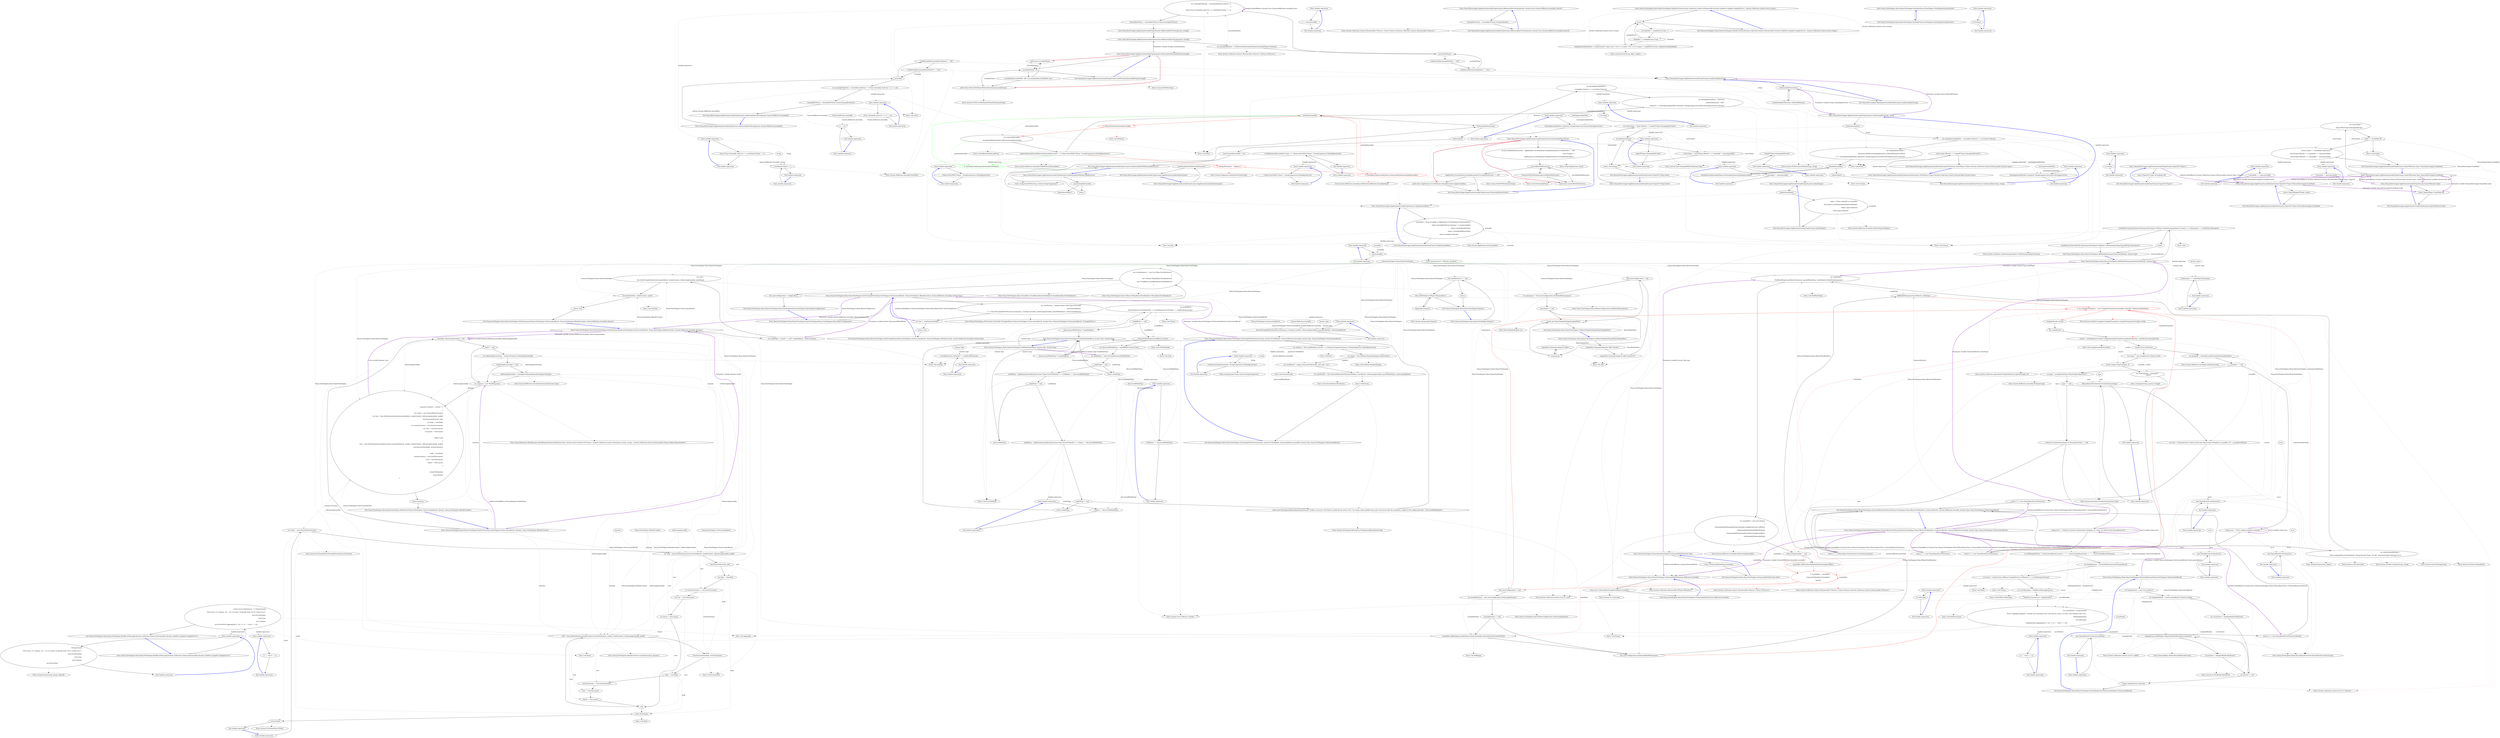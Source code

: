 digraph  {
n173 [label=string, span=""];
n174 [label="System.Reflection.Assembly", span=""];
n175 [label=existingAssemblyPaths, span=""];
n176 [label=assembly, span=""];
n177 [label=existingAssemblyPaths, span=""];
n0 [cluster="Nancy.Bootstrapper.AppDomainAssemblyTypeScanner.AppDomainAssemblyTypeScanner()", label="Entry Nancy.Bootstrapper.AppDomainAssemblyTypeScanner.AppDomainAssemblyTypeScanner()", span="16-16"];
n1 [cluster="Nancy.Bootstrapper.AppDomainAssemblyTypeScanner.AppDomainAssemblyTypeScanner()", label="LoadAssembliesWithNancyReferences()", span="18-18"];
n2 [cluster="Nancy.Bootstrapper.AppDomainAssemblyTypeScanner.AppDomainAssemblyTypeScanner()", label="Exit Nancy.Bootstrapper.AppDomainAssemblyTypeScanner.AppDomainAssemblyTypeScanner()", span="16-16"];
n3 [cluster="Nancy.Bootstrapper.AppDomainAssemblyTypeScanner.LoadAssembliesWithNancyReferences()", label="Entry Nancy.Bootstrapper.AppDomainAssemblyTypeScanner.LoadAssembliesWithNancyReferences()", span="211-211"];
n4 [cluster="lambda expression", label="Entry lambda expression", span="49-49"];
n5 [cluster="lambda expression", label="x == nancyAssembly", span="49-49"];
n6 [cluster="lambda expression", label="Exit lambda expression", span="49-49"];
n7 [cluster="lambda expression", label="Entry lambda expression", span="50-50"];
n8 [cluster="lambda expression", label="x.GetReferencedAssemblies().Any(r => r.Name.StartsWith(''Nancy'', StringComparison.OrdinalIgnoreCase))", span="50-50"];
n9 [cluster="lambda expression", label="Exit lambda expression", span="50-50"];
n10 [cluster="System.Reflection.Assembly.GetReferencedAssemblies()", label="Entry System.Reflection.Assembly.GetReferencedAssemblies()", span="0-0"];
n11 [cluster="Unk.Any", label="Entry Unk.Any", span=""];
n12 [cluster="lambda expression", label="Entry lambda expression", span="50-50"];
n13 [cluster="lambda expression", label="r.Name.StartsWith(''Nancy'', StringComparison.OrdinalIgnoreCase)", span="50-50"];
n14 [cluster="lambda expression", label="Exit lambda expression", span="50-50"];
n15 [cluster="string.StartsWith(string, System.StringComparison)", label="Entry string.StartsWith(string, System.StringComparison)", span="0-0"];
n16 [cluster="Nancy.Bootstrapper.AppDomainAssemblyTypeScanner.AddAssembliesToScan(params string[])", label="Entry Nancy.Bootstrapper.AppDomainAssemblyTypeScanner.AddAssembliesToScan(params string[])", span="100-100"];
n17 [cluster="Nancy.Bootstrapper.AppDomainAssemblyTypeScanner.AddAssembliesToScan(params string[])", label="var normalisedNames = GetNormalisedAssemblyNames(assemblyNames).ToArray()", span="102-102"];
n18 [cluster="Nancy.Bootstrapper.AppDomainAssemblyTypeScanner.AddAssembliesToScan(params string[])", label=normalisedNames, span="104-104"];
n24 [cluster="Nancy.Bootstrapper.AppDomainAssemblyTypeScanner.GetNormalisedAssemblyNames(string[])", label="Entry Nancy.Bootstrapper.AppDomainAssemblyTypeScanner.GetNormalisedAssemblyNames(string[])", span="352-352"];
n25 [cluster="System.Collections.Generic.IEnumerable<TSource>.ToArray<TSource>()", label="Entry System.Collections.Generic.IEnumerable<TSource>.ToArray<TSource>()", span="0-0"];
n21 [cluster="Nancy.Bootstrapper.AppDomainAssemblyTypeScanner.AddAssembliesToScan(params string[])", label="var scanningPredicates = normalisedNames.Select(s =>\r\n                {\r\n                    return (Func<Assembly, bool>)(a => a.GetName().Name == s);\r\n                })", span="110-113"];
n19 [cluster="Nancy.Bootstrapper.AppDomainAssemblyTypeScanner.AddAssembliesToScan(params string[])", label="LoadAssemblies(assemblyName + ''.dll'')", span="106-106"];
n20 [cluster="Nancy.Bootstrapper.AppDomainAssemblyTypeScanner.AddAssembliesToScan(params string[])", label="LoadAssemblies(assemblyName + ''.exe'')", span="107-107"];
n26 [cluster="Nancy.Bootstrapper.AppDomainAssemblyTypeScanner.LoadAssemblies(string)", label="Entry Nancy.Bootstrapper.AppDomainAssemblyTypeScanner.LoadAssemblies(string)", span="149-149"];
n22 [cluster="Nancy.Bootstrapper.AppDomainAssemblyTypeScanner.AddAssembliesToScan(params string[])", label="AssembliesToScan = AssembliesToScan.Union(scanningPredicates)", span="115-115"];
n27 [cluster="Unk.Select", label="Entry Unk.Select", span=""];
n29 [cluster="lambda expression", label="Entry lambda expression", span="110-113"];
n23 [cluster="Nancy.Bootstrapper.AppDomainAssemblyTypeScanner.AddAssembliesToScan(params string[])", label="Exit Nancy.Bootstrapper.AppDomainAssemblyTypeScanner.AddAssembliesToScan(params string[])", span="100-100"];
n28 [cluster="Unk.Union", label="Entry Unk.Union", span=""];
n30 [cluster="lambda expression", label="return (Func<Assembly, bool>)(a => a.GetName().Name == s);", span="112-112"];
n33 [cluster="lambda expression", label="a.GetName().Name == s", span="112-112"];
n31 [cluster="lambda expression", label="Exit lambda expression", span="110-113"];
n32 [cluster="lambda expression", label="Entry lambda expression", span="112-112"];
n34 [cluster="lambda expression", label="Exit lambda expression", span="112-112"];
n35 [cluster="System.Reflection.Assembly.GetName()", label="Entry System.Reflection.Assembly.GetName()", span="0-0"];
n36 [cluster="Nancy.Bootstrapper.AppDomainAssemblyTypeScanner.AddAssembliesToScan(params System.Reflection.Assembly[])", label="Entry Nancy.Bootstrapper.AppDomainAssemblyTypeScanner.AddAssembliesToScan(params System.Reflection.Assembly[])", span="122-122"];
n37 [cluster="Nancy.Bootstrapper.AppDomainAssemblyTypeScanner.AddAssembliesToScan(params System.Reflection.Assembly[])", label=assemblies, span="124-124"];
n40 [cluster="Nancy.Bootstrapper.AppDomainAssemblyTypeScanner.AddAssembliesToScan(params System.Reflection.Assembly[])", label="var scanningPredicates = assemblies.Select(an => (Func<Assembly, bool>)(a => a == an))", span="130-130"];
n38 [cluster="Nancy.Bootstrapper.AppDomainAssemblyTypeScanner.AddAssembliesToScan(params System.Reflection.Assembly[])", label="LoadAssemblies(assembly.GetName() + ''.dll'')", span="126-126"];
n39 [cluster="Nancy.Bootstrapper.AppDomainAssemblyTypeScanner.AddAssembliesToScan(params System.Reflection.Assembly[])", label="LoadAssemblies(assembly.GetName() + ''.exe'')", span="127-127"];
n41 [cluster="Nancy.Bootstrapper.AppDomainAssemblyTypeScanner.AddAssembliesToScan(params System.Reflection.Assembly[])", label="AssembliesToScan = AssembliesToScan.Union(scanningPredicates)", span="132-132"];
n43 [cluster="lambda expression", label="Entry lambda expression", span="130-130"];
n42 [cluster="Nancy.Bootstrapper.AppDomainAssemblyTypeScanner.AddAssembliesToScan(params System.Reflection.Assembly[])", label="Exit Nancy.Bootstrapper.AppDomainAssemblyTypeScanner.AddAssembliesToScan(params System.Reflection.Assembly[])", span="122-122"];
n44 [cluster="lambda expression", label="(Func<Assembly, bool>)(a => a == an)", span="130-130"];
n47 [cluster="lambda expression", label="a == an", span="130-130"];
n45 [cluster="lambda expression", label="Exit lambda expression", span="130-130"];
n46 [cluster="lambda expression", label="Entry lambda expression", span="130-130"];
n48 [cluster="lambda expression", label="Exit lambda expression", span="130-130"];
n49 [cluster="Nancy.Bootstrapper.AppDomainAssemblyTypeScanner.AddAssembliesToScan(params System.Func<System.Reflection.Assembly, bool>[])", label="Entry Nancy.Bootstrapper.AppDomainAssemblyTypeScanner.AddAssembliesToScan(params System.Func<System.Reflection.Assembly, bool>[])", span="139-139"];
n50 [cluster="Nancy.Bootstrapper.AppDomainAssemblyTypeScanner.AddAssembliesToScan(params System.Func<System.Reflection.Assembly, bool>[])", label="AssembliesToScan = AssembliesToScan.Union(predicates)", span="141-141"];
n51 [cluster="Nancy.Bootstrapper.AppDomainAssemblyTypeScanner.AddAssembliesToScan(params System.Func<System.Reflection.Assembly, bool>[])", label="Exit Nancy.Bootstrapper.AppDomainAssemblyTypeScanner.AddAssembliesToScan(params System.Func<System.Reflection.Assembly, bool>[])", span="139-139"];
n52 [cluster="System.Collections.Generic.IEnumerable<TSource>.Union<TSource>(System.Collections.Generic.IEnumerable<TSource>)", label="Entry System.Collections.Generic.IEnumerable<TSource>.Union<TSource>(System.Collections.Generic.IEnumerable<TSource>)", span="0-0"];
n53 [cluster="Nancy.Bootstrapper.AppDomainAssemblyTypeScanner.LoadAssemblies(string)", label="GetAssemblyDirectories()", span="151-151"];
n54 [cluster="Nancy.Bootstrapper.AppDomainAssemblyTypeScanner.LoadAssemblies(string)", label="LoadAssemblies(directory, wildcardFilename)", span="153-153"];
n55 [cluster="Nancy.Bootstrapper.AppDomainAssemblyTypeScanner.LoadAssemblies(string)", label="Exit Nancy.Bootstrapper.AppDomainAssemblyTypeScanner.LoadAssemblies(string)", span="149-149"];
n56 [cluster="Nancy.Bootstrapper.AppDomainAssemblyTypeScanner.GetAssemblyDirectories()", label="Entry Nancy.Bootstrapper.AppDomainAssemblyTypeScanner.GetAssemblyDirectories()", span="332-332"];
n57 [cluster="Nancy.Bootstrapper.AppDomainAssemblyTypeScanner.LoadAssemblies(string, string)", label="Entry Nancy.Bootstrapper.AppDomainAssemblyTypeScanner.LoadAssemblies(string, string)", span="163-163"];
n58 [cluster="Nancy.Bootstrapper.AppDomainAssemblyTypeScanner.LoadAssemblies(string, string)", label="UpdateAssemblies()", span="165-165"];
n60 [cluster="Nancy.Bootstrapper.AppDomainAssemblyTypeScanner.LoadAssemblies(string, string)", label="var unloadedAssemblies =\r\n                Directory.GetFiles(containingDirectory, wildcardFilename).Where(\r\n                    f => !existingAssemblyPaths.Contains(f, StringComparer.InvariantCultureIgnoreCase)).ToArray()", span="169-171"];
n59 [cluster="Nancy.Bootstrapper.AppDomainAssemblyTypeScanner.LoadAssemblies(string, string)", label="var existingAssemblyPaths = assemblies.Select(a => a.Location).ToArray()", span="167-167"];
n65 [cluster="Nancy.Bootstrapper.AppDomainAssemblyTypeScanner.UpdateAssemblies()", label="Entry Nancy.Bootstrapper.AppDomainAssemblyTypeScanner.UpdateAssemblies()", span="199-199"];
n66 [cluster="Unk.ToArray", label="Entry Unk.ToArray", span=""];
n72 [cluster="lambda expression", label="Entry lambda expression", span="167-167"];
n76 [cluster="lambda expression", label="!existingAssemblyPaths.Contains(f, StringComparer.InvariantCultureIgnoreCase)", span="171-171"];
n61 [cluster="Nancy.Bootstrapper.AppDomainAssemblyTypeScanner.LoadAssemblies(string, string)", label=unloadedAssemblies, span="174-174"];
n67 [cluster="System.IO.Directory.GetFiles(string, string)", label="Entry System.IO.Directory.GetFiles(string, string)", span="0-0"];
n68 [cluster="Unk.Where", label="Entry Unk.Where", span=""];
n75 [cluster="lambda expression", label="Entry lambda expression", span="171-171"];
n62 [cluster="Nancy.Bootstrapper.AppDomainAssemblyTypeScanner.LoadAssemblies(string, string)", label="Assembly.Load(AssemblyName.GetAssemblyName(unloadedAssembly))", span="176-176"];
n63 [cluster="Nancy.Bootstrapper.AppDomainAssemblyTypeScanner.LoadAssemblies(string, string)", label="UpdateTypes()", span="179-179"];
n69 [cluster="Unk.GetAssemblyName", label="Entry Unk.GetAssemblyName", span=""];
n70 [cluster="System.Reflection.Assembly.Load(System.Reflection.AssemblyName)", label="Entry System.Reflection.Assembly.Load(System.Reflection.AssemblyName)", span="0-0"];
n64 [cluster="Nancy.Bootstrapper.AppDomainAssemblyTypeScanner.LoadAssemblies(string, string)", label="Exit Nancy.Bootstrapper.AppDomainAssemblyTypeScanner.LoadAssemblies(string, string)", span="163-163"];
n71 [cluster="Nancy.Bootstrapper.AppDomainAssemblyTypeScanner.UpdateTypes()", label="Entry Nancy.Bootstrapper.AppDomainAssemblyTypeScanner.UpdateTypes()", span="186-186"];
n73 [cluster="lambda expression", label="a.Location", span="167-167"];
n74 [cluster="lambda expression", label="Exit lambda expression", span="167-167"];
n77 [cluster="lambda expression", label="Exit lambda expression", span="171-171"];
n78 [cluster="Unk.Contains", label="Entry Unk.Contains", span=""];
n79 [cluster="Nancy.Bootstrapper.AppDomainAssemblyTypeScanner.UpdateTypes()", label="UpdateAssemblies()", span="188-188"];
n80 [cluster="Nancy.Bootstrapper.AppDomainAssemblyTypeScanner.UpdateTypes()", label="types = (from assembly in assemblies\r\n                     from type in assembly.SafeGetExportedTypes()\r\n                     where !type.IsAbstract\r\n                     select type).ToArray()", span="190-193"];
n81 [cluster="Nancy.Bootstrapper.AppDomainAssemblyTypeScanner.UpdateTypes()", label="Exit Nancy.Bootstrapper.AppDomainAssemblyTypeScanner.UpdateTypes()", span="186-186"];
n82 [cluster="System.Reflection.Assembly.SafeGetExportedTypes()", label="Entry System.Reflection.Assembly.SafeGetExportedTypes()", span="17-17"];
n83 [cluster="Nancy.Bootstrapper.AppDomainAssemblyTypeScanner.UpdateAssemblies()", label="assemblies = (from assembly in AppDomain.CurrentDomain.GetAssemblies()\r\n                          where AssembliesToScan.Any(asm => asm(assembly))\r\n                          where !assembly.IsDynamic\r\n                          where !assembly.ReflectionOnly\r\n                          select assembly).ToArray()", span="201-205"];
n84 [cluster="Nancy.Bootstrapper.AppDomainAssemblyTypeScanner.UpdateAssemblies()", label="Exit Nancy.Bootstrapper.AppDomainAssemblyTypeScanner.UpdateAssemblies()", span="199-199"];
n85 [cluster="System.AppDomain.GetAssemblies()", label="Entry System.AppDomain.GetAssemblies()", span="0-0"];
n86 [cluster="lambda expression", label="Entry lambda expression", span="202-202"];
n87 [cluster="lambda expression", label="asm(assembly)", span="202-202"];
n88 [cluster="lambda expression", label="Exit lambda expression", span="202-202"];
n89 [cluster="System.Func<T, TResult>.Invoke(T)", label="Entry System.Func<T, TResult>.Invoke(T)", span="0-0"];
n90 [cluster="Nancy.Bootstrapper.AppDomainAssemblyTypeScanner.LoadAssembliesWithNancyReferences()", label=nancyAssembliesLoaded, span="213-213"];
n91 [cluster="Nancy.Bootstrapper.AppDomainAssemblyTypeScanner.LoadAssembliesWithNancyReferences()", label="return;", span="215-215"];
n92 [cluster="Nancy.Bootstrapper.AppDomainAssemblyTypeScanner.LoadAssembliesWithNancyReferences()", label="UpdateAssemblies()", span="218-218"];
n93 [cluster="Nancy.Bootstrapper.AppDomainAssemblyTypeScanner.LoadAssembliesWithNancyReferences()", label="GetAssemblyDirectories()", span="220-220"];
n94 [cluster="Nancy.Bootstrapper.AppDomainAssemblyTypeScanner.LoadAssembliesWithNancyReferences()", label="var existingAssemblyPaths =\r\n                    assemblies.Select(a => a.Location).ToArray()", span="222-223"];
n102 [cluster="Nancy.Bootstrapper.AppDomainAssemblyTypeScanner.LoadAssembliesWithNancyReferences()", label="UpdateTypes()", span="250-250"];
n95 [cluster="Nancy.Bootstrapper.AppDomainAssemblyTypeScanner.LoadAssembliesWithNancyReferences()", label="var unloadedAssemblies = Directory\r\n                    .GetFiles(directory, ''*.dll'')\r\n                    .Where(f => !existingAssemblyPaths.Contains(f, StringComparer.InvariantCultureIgnoreCase)).ToArray()", span="225-227"];
n108 [cluster="lambda expression", label="Entry lambda expression", span="223-223"];
n112 [cluster="lambda expression", label="!existingAssemblyPaths.Contains(f, StringComparer.InvariantCultureIgnoreCase)", span="227-227"];
n96 [cluster="Nancy.Bootstrapper.AppDomainAssemblyTypeScanner.LoadAssembliesWithNancyReferences()", label=unloadedAssemblies, span="229-229"];
n111 [cluster="lambda expression", label="Entry lambda expression", span="227-227"];
n97 [cluster="Nancy.Bootstrapper.AppDomainAssemblyTypeScanner.LoadAssembliesWithNancyReferences()", color=red, community=0, label="0: Debug.WriteLine(unloadedAssembly)", span="231-231"];
n98 [cluster="Nancy.Bootstrapper.AppDomainAssemblyTypeScanner.LoadAssembliesWithNancyReferences()", label="var inspectedAssembly =\r\n                        Assembly.ReflectionOnlyLoadFrom(unloadedAssembly)", span="233-234"];
n101 [cluster="Nancy.Bootstrapper.AppDomainAssemblyTypeScanner.LoadAssembliesWithNancyReferences()", color=red, community=0, label="0: Assembly.Load(AssemblyName.GetAssemblyName(unloadedAssembly))", span="241-241"];
n105 [cluster="Unk.WriteLine", label="Entry Unk.WriteLine", span=""];
n99 [cluster="Nancy.Bootstrapper.AppDomainAssemblyTypeScanner.LoadAssembliesWithNancyReferences()", label="inspectedAssembly.GetReferencedAssemblies().Any(r => r.Name.StartsWith(''Nancy'', StringComparison.OrdinalIgnoreCase))", span="236-236"];
n106 [cluster="Unk.ReflectionOnlyLoadFrom", label="Entry Unk.ReflectionOnlyLoadFrom", span=""];
n100 [cluster="Nancy.Bootstrapper.AppDomainAssemblyTypeScanner.LoadAssembliesWithNancyReferences()", color=red, community=0, label="0: Debug.WriteLine('' - Adding it'')", span="240-240"];
n114 [cluster="lambda expression", label="Entry lambda expression", span="236-236"];
n107 [cluster="System.Diagnostics.Debug.WriteLine(string)", label="Entry System.Diagnostics.Debug.WriteLine(string)", span="0-0"];
n103 [cluster="Nancy.Bootstrapper.AppDomainAssemblyTypeScanner.LoadAssembliesWithNancyReferences()", label="nancyAssembliesLoaded = true", span="252-252"];
n104 [cluster="Nancy.Bootstrapper.AppDomainAssemblyTypeScanner.LoadAssembliesWithNancyReferences()", label="Exit Nancy.Bootstrapper.AppDomainAssemblyTypeScanner.LoadAssembliesWithNancyReferences()", span="211-211"];
n109 [cluster="lambda expression", label="a.Location", span="223-223"];
n110 [cluster="lambda expression", label="Exit lambda expression", span="223-223"];
n113 [cluster="lambda expression", label="Exit lambda expression", span="227-227"];
n115 [cluster="lambda expression", label="r.Name.StartsWith(''Nancy'', StringComparison.OrdinalIgnoreCase)", span="236-236"];
n116 [cluster="lambda expression", label="Exit lambda expression", span="236-236"];
n117 [cluster="Nancy.Bootstrapper.AppDomainAssemblyTypeScanner.TypesOf<TType>(bool)", label="Entry Nancy.Bootstrapper.AppDomainAssemblyTypeScanner.TypesOf<TType>(bool)", span="262-262"];
n118 [cluster="Nancy.Bootstrapper.AppDomainAssemblyTypeScanner.TypesOf<TType>(bool)", label="var returnTypes = Types.Where(t => typeof(TType).IsAssignableFrom(t))", span="264-264"];
n119 [cluster="Nancy.Bootstrapper.AppDomainAssemblyTypeScanner.TypesOf<TType>(bool)", label=excludeInternalTypes, span="266-266"];
n123 [cluster="lambda expression", label="Entry lambda expression", span="264-264"];
n120 [cluster="Nancy.Bootstrapper.AppDomainAssemblyTypeScanner.TypesOf<TType>(bool)", label="returnTypes = returnTypes.Where(t => t.Assembly != nancyAssembly)", span="268-268"];
n121 [cluster="Nancy.Bootstrapper.AppDomainAssemblyTypeScanner.TypesOf<TType>(bool)", label="return returnTypes;", span="271-271"];
n127 [cluster="lambda expression", label="Entry lambda expression", span="268-268"];
n122 [cluster="Nancy.Bootstrapper.AppDomainAssemblyTypeScanner.TypesOf<TType>(bool)", label="Exit Nancy.Bootstrapper.AppDomainAssemblyTypeScanner.TypesOf<TType>(bool)", span="262-262"];
n124 [cluster="lambda expression", label="typeof(TType).IsAssignableFrom(t)", span="264-264"];
n125 [cluster="lambda expression", label="Exit lambda expression", span="264-264"];
n126 [cluster="System.Type.IsAssignableFrom(System.Type)", label="Entry System.Type.IsAssignableFrom(System.Type)", span="0-0"];
n128 [cluster="lambda expression", label="t.Assembly != nancyAssembly", span="268-268"];
n129 [cluster="lambda expression", label="Exit lambda expression", span="268-268"];
n130 [cluster="Nancy.Bootstrapper.AppDomainAssemblyTypeScanner.TypesOf(System.Type)", label="Entry Nancy.Bootstrapper.AppDomainAssemblyTypeScanner.TypesOf(System.Type)", span="280-280"];
n131 [cluster="Nancy.Bootstrapper.AppDomainAssemblyTypeScanner.TypesOf(System.Type)", label="return TypesOf(type, ScanMode.All);", span="282-282"];
n132 [cluster="Nancy.Bootstrapper.AppDomainAssemblyTypeScanner.TypesOf(System.Type)", label="Exit Nancy.Bootstrapper.AppDomainAssemblyTypeScanner.TypesOf(System.Type)", span="280-280"];
n133 [cluster="Nancy.Bootstrapper.AppDomainAssemblyTypeScanner.TypesOf(System.Type, Nancy.Bootstrapper.ScanMode)", label="Entry Nancy.Bootstrapper.AppDomainAssemblyTypeScanner.TypesOf(System.Type, Nancy.Bootstrapper.ScanMode)", span="291-291"];
n134 [cluster="Nancy.Bootstrapper.AppDomainAssemblyTypeScanner.TypesOf(System.Type, Nancy.Bootstrapper.ScanMode)", label="var returnTypes =\r\n                Types.Where(type.IsAssignableFrom)", span="293-294"];
n135 [cluster="Nancy.Bootstrapper.AppDomainAssemblyTypeScanner.TypesOf(System.Type, Nancy.Bootstrapper.ScanMode)", label="mode == ScanMode.All", span="296-296"];
n137 [cluster="Nancy.Bootstrapper.AppDomainAssemblyTypeScanner.TypesOf(System.Type, Nancy.Bootstrapper.ScanMode)", label="return (mode == ScanMode.OnlyNancy) ?\r\n                returnTypes.Where(t => t.Assembly == nancyAssembly) :\r\n                returnTypes.Where(t => t.Assembly != nancyAssembly);", span="301-303"];
n136 [cluster="Nancy.Bootstrapper.AppDomainAssemblyTypeScanner.TypesOf(System.Type, Nancy.Bootstrapper.ScanMode)", label="return returnTypes;", span="298-298"];
n138 [cluster="Nancy.Bootstrapper.AppDomainAssemblyTypeScanner.TypesOf(System.Type, Nancy.Bootstrapper.ScanMode)", label="Exit Nancy.Bootstrapper.AppDomainAssemblyTypeScanner.TypesOf(System.Type, Nancy.Bootstrapper.ScanMode)", span="291-291"];
n139 [cluster="lambda expression", label="Entry lambda expression", span="302-302"];
n142 [cluster="lambda expression", label="Entry lambda expression", span="303-303"];
n140 [cluster="lambda expression", label="t.Assembly == nancyAssembly", span="302-302"];
n141 [cluster="lambda expression", label="Exit lambda expression", span="302-302"];
n143 [cluster="lambda expression", label="t.Assembly != nancyAssembly", span="303-303"];
n144 [cluster="lambda expression", label="Exit lambda expression", span="303-303"];
n145 [cluster="Nancy.Bootstrapper.AppDomainAssemblyTypeScanner.TypesOf<TType>()", label="Entry Nancy.Bootstrapper.AppDomainAssemblyTypeScanner.TypesOf<TType>()", span="312-312"];
n146 [cluster="Nancy.Bootstrapper.AppDomainAssemblyTypeScanner.TypesOf<TType>()", label="return TypesOf<TType>(ScanMode.All);", span="314-314"];
n147 [cluster="Nancy.Bootstrapper.AppDomainAssemblyTypeScanner.TypesOf<TType>()", label="Exit Nancy.Bootstrapper.AppDomainAssemblyTypeScanner.TypesOf<TType>()", span="312-312"];
n148 [cluster="Nancy.Bootstrapper.AppDomainAssemblyTypeScanner.TypesOf<TType>(Nancy.Bootstrapper.ScanMode)", label="Entry Nancy.Bootstrapper.AppDomainAssemblyTypeScanner.TypesOf<TType>(Nancy.Bootstrapper.ScanMode)", span="323-323"];
n149 [cluster="Nancy.Bootstrapper.AppDomainAssemblyTypeScanner.TypesOf<TType>(Nancy.Bootstrapper.ScanMode)", label="return TypesOf(typeof(TType), mode);", span="325-325"];
n150 [cluster="Nancy.Bootstrapper.AppDomainAssemblyTypeScanner.TypesOf<TType>(Nancy.Bootstrapper.ScanMode)", label="Exit Nancy.Bootstrapper.AppDomainAssemblyTypeScanner.TypesOf<TType>(Nancy.Bootstrapper.ScanMode)", span="323-323"];
n151 [cluster="Nancy.Bootstrapper.AppDomainAssemblyTypeScanner.GetAssemblyDirectories()", label="var privateBinPathDirectories = AppDomain.CurrentDomain.SetupInformation.PrivateBinPath == null\r\n                                                ? new string[] { }\r\n                                                : AppDomain.CurrentDomain.SetupInformation.PrivateBinPath.Split(';')", span="334-336"];
n154 [cluster="Nancy.Bootstrapper.AppDomainAssemblyTypeScanner.GetAssemblyDirectories()", label="yield return privateBinPathDirectory;", span="342-342"];
n156 [cluster="Nancy.Bootstrapper.AppDomainAssemblyTypeScanner.GetAssemblyDirectories()", label="yield return AppDomain.CurrentDomain.SetupInformation.ApplicationBase;", span="348-348"];
n152 [cluster="Nancy.Bootstrapper.AppDomainAssemblyTypeScanner.GetAssemblyDirectories()", label=privateBinPathDirectories, span="338-338"];
n158 [cluster="string.Split(params char[])", label="Entry string.Split(params char[])", span="0-0"];
n153 [cluster="Nancy.Bootstrapper.AppDomainAssemblyTypeScanner.GetAssemblyDirectories()", label="!string.IsNullOrWhiteSpace(privateBinPathDirectory)", span="340-340"];
n155 [cluster="Nancy.Bootstrapper.AppDomainAssemblyTypeScanner.GetAssemblyDirectories()", label="AppDomain.CurrentDomain.SetupInformation.PrivateBinPathProbe == null", span="346-346"];
n159 [cluster="string.IsNullOrWhiteSpace(string)", label="Entry string.IsNullOrWhiteSpace(string)", span="0-0"];
n157 [cluster="Nancy.Bootstrapper.AppDomainAssemblyTypeScanner.GetAssemblyDirectories()", label="Exit Nancy.Bootstrapper.AppDomainAssemblyTypeScanner.GetAssemblyDirectories()", span="332-332"];
n160 [cluster="Nancy.Bootstrapper.AppDomainAssemblyTypeScanner.GetNormalisedAssemblyNames(string[])", label=assemblyNames, span="354-354"];
n162 [cluster="Nancy.Bootstrapper.AppDomainAssemblyTypeScanner.GetNormalisedAssemblyNames(string[])", label="yield return Path.GetFileNameWithoutExtension(assemblyName);", span="358-358"];
n163 [cluster="Nancy.Bootstrapper.AppDomainAssemblyTypeScanner.GetNormalisedAssemblyNames(string[])", label="yield return assemblyName;", span="362-362"];
n161 [cluster="Nancy.Bootstrapper.AppDomainAssemblyTypeScanner.GetNormalisedAssemblyNames(string[])", label="assemblyName.EndsWith(''.dll'') || assemblyName.EndsWith(''.exe'')", span="356-356"];
n164 [cluster="Nancy.Bootstrapper.AppDomainAssemblyTypeScanner.GetNormalisedAssemblyNames(string[])", label="Exit Nancy.Bootstrapper.AppDomainAssemblyTypeScanner.GetNormalisedAssemblyNames(string[])", span="352-352"];
n165 [cluster="string.EndsWith(string)", label="Entry string.EndsWith(string)", span="0-0"];
n166 [cluster="System.IO.Path.GetFileNameWithoutExtension(string)", label="Entry System.IO.Path.GetFileNameWithoutExtension(string)", span="0-0"];
n167 [cluster="Nancy.Bootstrapper.AppDomainAssemblyTypeScannerExtensions.NotOfType<TType>(System.Collections.Generic.IEnumerable<System.Type>)", label="Entry Nancy.Bootstrapper.AppDomainAssemblyTypeScannerExtensions.NotOfType<TType>(System.Collections.Generic.IEnumerable<System.Type>)", span="370-370"];
n168 [cluster="Nancy.Bootstrapper.AppDomainAssemblyTypeScannerExtensions.NotOfType<TType>(System.Collections.Generic.IEnumerable<System.Type>)", label="return types.Where(t => !typeof(TType).IsAssignableFrom(t));", span="372-372"];
n169 [cluster="Nancy.Bootstrapper.AppDomainAssemblyTypeScannerExtensions.NotOfType<TType>(System.Collections.Generic.IEnumerable<System.Type>)", label="Exit Nancy.Bootstrapper.AppDomainAssemblyTypeScannerExtensions.NotOfType<TType>(System.Collections.Generic.IEnumerable<System.Type>)", span="370-370"];
n170 [cluster="lambda expression", label="Entry lambda expression", span="372-372"];
n171 [cluster="lambda expression", label="!typeof(TType).IsAssignableFrom(t)", span="372-372"];
n172 [cluster="lambda expression", label="Exit lambda expression", span="372-372"];
d99 [cluster="Nancy.Bootstrapper.AppDomainAssemblyTypeScanner.LoadAssembliesWithNancyReferences()", color=green, community=0, label="0: Assembly.Load(inspectedAssembly.GetName())", span="237-237"];
m1_72 [cluster="Unk.GenerateRazorViewFactory", file="RazorViewEngine.cs", label="Entry Unk.GenerateRazorViewFactory", span=""];
m1_7 [cluster="System.Collections.Generic.List<T>.List()", file="RazorViewEngine.cs", label="Entry System.Collections.Generic.List<T>.List()", span="0-0"];
m1_70 [cluster="Unk.GetRazorTemplateEngine", file="RazorViewEngine.cs", label="Entry Unk.GetRazorTemplateEngine", span=""];
m1_182 [cluster="Nancy.ViewEngines.Razor.RazorViewEngine.MarkErrorLines(System.Collections.Generic.IEnumerable<System.CodeDom.Compiler.CompilerError>, System.Collections.Generic.IList<string>)", file="RazorViewEngine.cs", label="Entry Nancy.ViewEngines.Razor.RazorViewEngine.MarkErrorLines(System.Collections.Generic.IEnumerable<System.CodeDom.Compiler.CompilerError>, System.Collections.Generic.IList<string>)", span="243-243"];
m1_183 [cluster="Nancy.ViewEngines.Razor.RazorViewEngine.MarkErrorLines(System.Collections.Generic.IEnumerable<System.CodeDom.Compiler.CompilerError>, System.Collections.Generic.IList<string>)", file="RazorViewEngine.cs", label=errors, span="245-245"];
m1_185 [cluster="Nancy.ViewEngines.Razor.RazorViewEngine.MarkErrorLines(System.Collections.Generic.IEnumerable<System.CodeDom.Compiler.CompilerError>, System.Collections.Generic.IList<string>)", file="RazorViewEngine.cs", label="lineIndex <= templateLines.Count - 1", span="248-248"];
m1_186 [cluster="Nancy.ViewEngines.Razor.RazorViewEngine.MarkErrorLines(System.Collections.Generic.IEnumerable<System.CodeDom.Compiler.CompilerError>, System.Collections.Generic.IList<string>)", file="RazorViewEngine.cs", label="templateLines[lineIndex] = string.Format(''<span class='error'><a name='{0}' />{1}</span>'', compilerError.Line, templateLines[lineIndex])", span="250-250"];
m1_184 [cluster="Nancy.ViewEngines.Razor.RazorViewEngine.MarkErrorLines(System.Collections.Generic.IEnumerable<System.CodeDom.Compiler.CompilerError>, System.Collections.Generic.IList<string>)", file="RazorViewEngine.cs", label="var lineIndex = compilerError.Line - 1", span="247-247"];
m1_187 [cluster="Nancy.ViewEngines.Razor.RazorViewEngine.MarkErrorLines(System.Collections.Generic.IEnumerable<System.CodeDom.Compiler.CompilerError>, System.Collections.Generic.IList<string>)", file="RazorViewEngine.cs", label="Exit Nancy.ViewEngines.Razor.RazorViewEngine.MarkErrorLines(System.Collections.Generic.IEnumerable<System.CodeDom.Compiler.CompilerError>, System.Collections.Generic.IList<string>)", span="243-243"];
m1_188 [cluster="string.Format(string, object, object)", file="RazorViewEngine.cs", label="Entry string.Format(string, object, object)", span="0-0"];
m1_178 [cluster="string.Format(string, params object[])", file="RazorViewEngine.cs", label="Entry string.Format(string, params object[])", span="0-0"];
m1_159 [cluster="Nancy.ViewEngines.Razor.NancyRazorErrorView.NancyRazorErrorView(string)", file="RazorViewEngine.cs", label="Entry Nancy.ViewEngines.Razor.NancyRazorErrorView.NancyRazorErrorView(string)", span="27-27"];
m1_246 [cluster="System.Uri.Uri(string)", file="RazorViewEngine.cs", label="Entry System.Uri.Uri(string)", span="0-0"];
m1_44 [cluster="Nancy.ViewEngines.Razor.RazorViewEngine.GetViewInstance(Nancy.ViewEngines.ViewLocationResult, Nancy.ViewEngines.IRenderContext, System.Reflection.Assembly, dynamic)", file="RazorViewEngine.cs", label="Entry Nancy.ViewEngines.Razor.RazorViewEngine.GetViewInstance(Nancy.ViewEngines.ViewLocationResult, Nancy.ViewEngines.IRenderContext, System.Reflection.Assembly, dynamic)", span="351-351"];
m1_256 [cluster="Nancy.ViewEngines.Razor.RazorViewEngine.GetViewInstance(Nancy.ViewEngines.ViewLocationResult, Nancy.ViewEngines.IRenderContext, System.Reflection.Assembly, dynamic)", file="RazorViewEngine.cs", label="var modelType = (model == null) ? typeof(object) : model.GetType()", span="353-353"];
m1_257 [cluster="Nancy.ViewEngines.Razor.RazorViewEngine.GetViewInstance(Nancy.ViewEngines.ViewLocationResult, Nancy.ViewEngines.IRenderContext, System.Reflection.Assembly, dynamic)", file="RazorViewEngine.cs", label="var view =\r\n                this.GetOrCompileView(viewLocationResult, renderContext, referencingAssembly, modelType)", span="355-356"];
m1_258 [cluster="Nancy.ViewEngines.Razor.RazorViewEngine.GetViewInstance(Nancy.ViewEngines.ViewLocationResult, Nancy.ViewEngines.IRenderContext, System.Reflection.Assembly, dynamic)", file="RazorViewEngine.cs", label="view.Initialize(this, renderContext, model)", span="358-358"];
m1_259 [cluster="Nancy.ViewEngines.Razor.RazorViewEngine.GetViewInstance(Nancy.ViewEngines.ViewLocationResult, Nancy.ViewEngines.IRenderContext, System.Reflection.Assembly, dynamic)", file="RazorViewEngine.cs", label="return view;", span="360-360"];
m1_260 [cluster="Nancy.ViewEngines.Razor.RazorViewEngine.GetViewInstance(Nancy.ViewEngines.ViewLocationResult, Nancy.ViewEngines.IRenderContext, System.Reflection.Assembly, dynamic)", file="RazorViewEngine.cs", label="Exit Nancy.ViewEngines.Razor.RazorViewEngine.GetViewInstance(Nancy.ViewEngines.ViewLocationResult, Nancy.ViewEngines.IRenderContext, System.Reflection.Assembly, dynamic)", span="351-351"];
m1_124 [cluster="Nancy.ViewEngines.Razor.RazorViewEngine.GetAssemblyPath(System.Type)", file="RazorViewEngine.cs", label="Entry Nancy.ViewEngines.Razor.RazorViewEngine.GetAssemblyPath(System.Type)", span="330-330"];
m1_242 [cluster="Nancy.ViewEngines.Razor.RazorViewEngine.GetAssemblyPath(System.Type)", file="RazorViewEngine.cs", label="return GetAssemblyPath(type.Assembly);", span="332-332"];
m1_243 [cluster="Nancy.ViewEngines.Razor.RazorViewEngine.GetAssemblyPath(System.Type)", file="RazorViewEngine.cs", label="Exit Nancy.ViewEngines.Razor.RazorViewEngine.GetAssemblyPath(System.Type)", span="330-330"];
m1_133 [cluster="Nancy.ViewEngines.Razor.RazorViewEngine.AddModelNamespace(GeneratorResults, System.Type)", file="RazorViewEngine.cs", label="Entry Nancy.ViewEngines.Razor.RazorViewEngine.AddModelNamespace(GeneratorResults, System.Type)", span="320-320"];
m1_232 [cluster="Nancy.ViewEngines.Razor.RazorViewEngine.AddModelNamespace(GeneratorResults, System.Type)", file="RazorViewEngine.cs", label="razorResult.GeneratedCode.Namespaces[0].Imports.OfType<CodeNamespaceImport>().Any(x => x.Namespace == modelType.Namespace)", span="322-322"];
m1_234 [cluster="Nancy.ViewEngines.Razor.RazorViewEngine.AddModelNamespace(GeneratorResults, System.Type)", file="RazorViewEngine.cs", label="razorResult.GeneratedCode.Namespaces[0].Imports.Add(new CodeNamespaceImport(modelType.Namespace))", span="327-327"];
m1_233 [cluster="Nancy.ViewEngines.Razor.RazorViewEngine.AddModelNamespace(GeneratorResults, System.Type)", file="RazorViewEngine.cs", label="return;", span="324-324"];
m1_235 [cluster="Nancy.ViewEngines.Razor.RazorViewEngine.AddModelNamespace(GeneratorResults, System.Type)", file="RazorViewEngine.cs", label="Exit Nancy.ViewEngines.Razor.RazorViewEngine.AddModelNamespace(GeneratorResults, System.Type)", span="320-320"];
m1_149 [cluster="System.Activator.CreateInstance(System.Type)", file="RazorViewEngine.cs", label="Entry System.Activator.CreateInstance(System.Type)", span="0-0"];
m1_121 [cluster="string.Format(string, object)", file="RazorViewEngine.cs", label="Entry string.Format(string, object)", span="0-0"];
m1_144 [cluster="Unk.MarkErrorLines", file="RazorViewEngine.cs", label="Entry Unk.MarkErrorLines", span=""];
m1_261 [cluster="Unk.Initialize", file="RazorViewEngine.cs", label="Entry Unk.Initialize", span=""];
m1_71 [cluster="Unk.GenerateCode", file="RazorViewEngine.cs", label="Entry Unk.GenerateCode", span=""];
m1_3 [cluster="Nancy.ViewEngines.Razor.RazorViewEngine.RazorViewEngine(Nancy.ViewEngines.Razor.IRazorConfiguration)", file="RazorViewEngine.cs", label="Entry Nancy.ViewEngines.Razor.RazorViewEngine.RazorViewEngine(Nancy.ViewEngines.Razor.IRazorConfiguration)", span="39-39"];
m1_4 [cluster="Nancy.ViewEngines.Razor.RazorViewEngine.RazorViewEngine(Nancy.ViewEngines.Razor.IRazorConfiguration)", file="RazorViewEngine.cs", label="this.viewRenderers = new List<IRazorViewRenderer>\r\n            {\r\n                new CSharp.CSharpRazorViewRenderer(),\r\n                new VisualBasic.VisualBasicRazorViewRenderer()\r\n            }", span="41-45"];
m1_5 [cluster="Nancy.ViewEngines.Razor.RazorViewEngine.RazorViewEngine(Nancy.ViewEngines.Razor.IRazorConfiguration)", file="RazorViewEngine.cs", label="this.razorConfiguration = configuration", span="47-47"];
m1_6 [cluster="Nancy.ViewEngines.Razor.RazorViewEngine.RazorViewEngine(Nancy.ViewEngines.Razor.IRazorConfiguration)", file="RazorViewEngine.cs", label="Exit Nancy.ViewEngines.Razor.RazorViewEngine.RazorViewEngine(Nancy.ViewEngines.Razor.IRazorConfiguration)", span="39-39"];
m1_60 [cluster="Nancy.ViewEngines.Razor.IRazorConfiguration.GetDefaultNamespaces()", file="RazorViewEngine.cs", label="Entry Nancy.ViewEngines.Razor.IRazorConfiguration.GetDefaultNamespaces()", span="25-25"];
m1_148 [cluster="System.Reflection.Assembly.GetType(string)", file="RazorViewEngine.cs", label="Entry System.Reflection.Assembly.GetType(string)", span="0-0"];
m1_61 [cluster="RazorTemplateEngine.cstr", file="RazorViewEngine.cs", label="Entry RazorTemplateEngine.cstr", span=""];
m1_62 [cluster="Nancy.ViewEngines.Razor.RazorViewEngine.GetCompiledViewFactory(string, System.IO.TextReader, System.Reflection.Assembly, System.Type, Nancy.ViewEngines.ViewLocationResult)", file="RazorViewEngine.cs", label="Entry Nancy.ViewEngines.Razor.RazorViewEngine.GetCompiledViewFactory(string, System.IO.TextReader, System.Reflection.Assembly, System.Type, Nancy.ViewEngines.ViewLocationResult)", span="128-128"];
m1_63 [cluster="Nancy.ViewEngines.Razor.RazorViewEngine.GetCompiledViewFactory(string, System.IO.TextReader, System.Reflection.Assembly, System.Type, Nancy.ViewEngines.ViewLocationResult)", file="RazorViewEngine.cs", label="var renderer = this.viewRenderers.First(x => x.Extension.Equals(extension, StringComparison.OrdinalIgnoreCase))", span="130-130"];
m1_65 [cluster="Nancy.ViewEngines.Razor.RazorViewEngine.GetCompiledViewFactory(string, System.IO.TextReader, System.Reflection.Assembly, System.Type, Nancy.ViewEngines.ViewLocationResult)", file="RazorViewEngine.cs", label="var razorResult = engine.GenerateCode(reader, null, null, ''roo'')", span="134-134"];
m1_66 [cluster="Nancy.ViewEngines.Razor.RazorViewEngine.GetCompiledViewFactory(string, System.IO.TextReader, System.Reflection.Assembly, System.Type, Nancy.ViewEngines.ViewLocationResult)", file="RazorViewEngine.cs", label="var viewFactory = this.GenerateRazorViewFactory(renderer, razorResult, referencingAssembly, passedModelType, viewLocationResult)", span="136-136"];
m1_64 [cluster="Nancy.ViewEngines.Razor.RazorViewEngine.GetCompiledViewFactory(string, System.IO.TextReader, System.Reflection.Assembly, System.Type, Nancy.ViewEngines.ViewLocationResult)", file="RazorViewEngine.cs", label="var engine = this.GetRazorTemplateEngine(renderer.Host)", span="132-132"];
m1_67 [cluster="Nancy.ViewEngines.Razor.RazorViewEngine.GetCompiledViewFactory(string, System.IO.TextReader, System.Reflection.Assembly, System.Type, Nancy.ViewEngines.ViewLocationResult)", file="RazorViewEngine.cs", label="return viewFactory;", span="138-138"];
m1_68 [cluster="Nancy.ViewEngines.Razor.RazorViewEngine.GetCompiledViewFactory(string, System.IO.TextReader, System.Reflection.Assembly, System.Type, Nancy.ViewEngines.ViewLocationResult)", file="RazorViewEngine.cs", label="Exit Nancy.ViewEngines.Razor.RazorViewEngine.GetCompiledViewFactory(string, System.IO.TextReader, System.Reflection.Assembly, System.Type, Nancy.ViewEngines.ViewLocationResult)", span="128-128"];
m1_9 [cluster="Nancy.ViewEngines.Razor.VisualBasic.VisualBasicRazorViewRenderer.VisualBasicRazorViewRenderer()", file="RazorViewEngine.cs", label="Entry Nancy.ViewEngines.Razor.VisualBasic.VisualBasicRazorViewRenderer.VisualBasicRazorViewRenderer()", span="45-45"];
m1_120 [cluster="System.Guid.ToString(string)", file="RazorViewEngine.cs", label="Entry System.Guid.ToString(string)", span="0-0"];
m1_126 [cluster="Nancy.ViewEngines.Razor.RazorViewEngine.GetAssemblyPath(System.Reflection.Assembly)", file="RazorViewEngine.cs", label="Entry Nancy.ViewEngines.Razor.RazorViewEngine.GetAssemblyPath(System.Reflection.Assembly)", span="335-335"];
m1_244 [cluster="Nancy.ViewEngines.Razor.RazorViewEngine.GetAssemblyPath(System.Reflection.Assembly)", file="RazorViewEngine.cs", label="return new Uri(assembly.EscapedCodeBase).LocalPath;", span="337-337"];
m1_245 [cluster="Nancy.ViewEngines.Razor.RazorViewEngine.GetAssemblyPath(System.Reflection.Assembly)", file="RazorViewEngine.cs", label="Exit Nancy.ViewEngines.Razor.RazorViewEngine.GetAssemblyPath(System.Reflection.Assembly)", span="335-335"];
m1_12 [cluster="Nancy.ViewEngines.Razor.RazorViewEngine.RenderView(Nancy.ViewEngines.ViewLocationResult, dynamic, Nancy.ViewEngines.IRenderContext)", file="RazorViewEngine.cs", label="Entry Nancy.ViewEngines.Razor.RazorViewEngine.RenderView(Nancy.ViewEngines.ViewLocationResult, dynamic, Nancy.ViewEngines.IRenderContext)", span="65-65"];
m1_13 [cluster="Nancy.ViewEngines.Razor.RazorViewEngine.RenderView(Nancy.ViewEngines.ViewLocationResult, dynamic, Nancy.ViewEngines.IRenderContext)", file="RazorViewEngine.cs", label="Assembly referencingAssembly = null", span="67-67"];
m1_14 [cluster="Nancy.ViewEngines.Razor.RazorViewEngine.RenderView(Nancy.ViewEngines.ViewLocationResult, dynamic, Nancy.ViewEngines.IRenderContext)", file="RazorViewEngine.cs", label="model != null", span="69-69"];
m1_15 [cluster="Nancy.ViewEngines.Razor.RazorViewEngine.RenderView(Nancy.ViewEngines.ViewLocationResult, dynamic, Nancy.ViewEngines.IRenderContext)", file="RazorViewEngine.cs", label="var underlyingSystemType = model.GetType().UnderlyingSystemType", span="71-71"];
m1_19 [cluster="Nancy.ViewEngines.Razor.RazorViewEngine.RenderView(Nancy.ViewEngines.ViewLocationResult, dynamic, Nancy.ViewEngines.IRenderContext)", file="RazorViewEngine.cs", label="response.Contents = stream =>\r\n            {\r\n                var writer = new StreamWriter(stream);\r\n                var view = this.GetViewInstance(viewLocationResult, renderContext, referencingAssembly, model);\r\n                view.ExecuteView(null, null);\r\n                var body = view.Body;\r\n                var sectionContents = view.SectionContents;\r\n                var root = !view.HasLayout;\r\n                var layout = view.Layout;\r\n\r\n                while (!root)\r\n                {\r\n                    view = this.GetViewInstance(renderContext.LocateView(layout, model), renderContext, referencingAssembly, model);\r\n                    view.ExecuteView(body, sectionContents);\r\n\r\n                    body = view.Body;\r\n                    sectionContents = view.SectionContents;\r\n                    root = !view.HasLayout;\r\n                    layout = view.Layout;\r\n                }\r\n\r\n                writer.Write(body);\r\n                writer.Flush();\r\n            }", span="80-103"];
m1_18 [cluster="Nancy.ViewEngines.Razor.RazorViewEngine.RenderView(Nancy.ViewEngines.ViewLocationResult, dynamic, Nancy.ViewEngines.IRenderContext)", file="RazorViewEngine.cs", label="var response = new HtmlResponse()", span="78-78"];
m1_16 [cluster="Nancy.ViewEngines.Razor.RazorViewEngine.RenderView(Nancy.ViewEngines.ViewLocationResult, dynamic, Nancy.ViewEngines.IRenderContext)", file="RazorViewEngine.cs", label="underlyingSystemType != null", span="72-72"];
m1_17 [cluster="Nancy.ViewEngines.Razor.RazorViewEngine.RenderView(Nancy.ViewEngines.ViewLocationResult, dynamic, Nancy.ViewEngines.IRenderContext)", file="RazorViewEngine.cs", label="referencingAssembly = Assembly.GetAssembly(underlyingSystemType)", span="74-74"];
m1_20 [cluster="Nancy.ViewEngines.Razor.RazorViewEngine.RenderView(Nancy.ViewEngines.ViewLocationResult, dynamic, Nancy.ViewEngines.IRenderContext)", file="RazorViewEngine.cs", label="return response;", span="105-105"];
m1_21 [cluster="Nancy.ViewEngines.Razor.RazorViewEngine.RenderView(Nancy.ViewEngines.ViewLocationResult, dynamic, Nancy.ViewEngines.IRenderContext)", file="RazorViewEngine.cs", label="Exit Nancy.ViewEngines.Razor.RazorViewEngine.RenderView(Nancy.ViewEngines.ViewLocationResult, dynamic, Nancy.ViewEngines.IRenderContext)", span="65-65"];
m1_118 [cluster="System.IO.Path.GetTempPath()", file="RazorViewEngine.cs", label="Entry System.IO.Path.GetTempPath()", span="0-0"];
m1_137 [cluster="System.Collections.Specialized.StringCollection.CopyTo(string[], int)", file="RazorViewEngine.cs", label="Entry System.Collections.Specialized.StringCollection.CopyTo(string[], int)", span="0-0"];
m1_139 [cluster="Nancy.ViewEngines.Razor.RazorViewEngine.GetViewBodyLines(Nancy.ViewEngines.ViewLocationResult)", file="RazorViewEngine.cs", label="Entry Nancy.ViewEngines.Razor.RazorViewEngine.GetViewBodyLines(Nancy.ViewEngines.ViewLocationResult)", span="255-255"];
m1_189 [cluster="Nancy.ViewEngines.Razor.RazorViewEngine.GetViewBodyLines(Nancy.ViewEngines.ViewLocationResult)", file="RazorViewEngine.cs", label="var templateLines = new List<string>()", span="257-257"];
m1_190 [cluster="Nancy.ViewEngines.Razor.RazorViewEngine.GetViewBodyLines(Nancy.ViewEngines.ViewLocationResult)", file="RazorViewEngine.cs", label="var templateReader = viewLocationResult.Contents.Invoke()", span="258-258"];
m1_193 [cluster="Nancy.ViewEngines.Razor.RazorViewEngine.GetViewBodyLines(Nancy.ViewEngines.ViewLocationResult)", file="RazorViewEngine.cs", label="templateLines.Add(Helpers.HttpUtility.HtmlEncode(currentLine))", span="263-263"];
m1_195 [cluster="Nancy.ViewEngines.Razor.RazorViewEngine.GetViewBodyLines(Nancy.ViewEngines.ViewLocationResult)", file="RazorViewEngine.cs", label="return templateLines.ToArray();", span="268-268"];
m1_191 [cluster="Nancy.ViewEngines.Razor.RazorViewEngine.GetViewBodyLines(Nancy.ViewEngines.ViewLocationResult)", file="RazorViewEngine.cs", label="var currentLine = templateReader.ReadLine()", span="260-260"];
m1_194 [cluster="Nancy.ViewEngines.Razor.RazorViewEngine.GetViewBodyLines(Nancy.ViewEngines.ViewLocationResult)", file="RazorViewEngine.cs", label="currentLine = templateReader.ReadLine()", span="265-265"];
m1_192 [cluster="Nancy.ViewEngines.Razor.RazorViewEngine.GetViewBodyLines(Nancy.ViewEngines.ViewLocationResult)", file="RazorViewEngine.cs", label="currentLine != null", span="261-261"];
m1_196 [cluster="Nancy.ViewEngines.Razor.RazorViewEngine.GetViewBodyLines(Nancy.ViewEngines.ViewLocationResult)", file="RazorViewEngine.cs", label="Exit Nancy.ViewEngines.Razor.RazorViewEngine.GetViewBodyLines(Nancy.ViewEngines.ViewLocationResult)", span="255-255"];
m1_198 [cluster="System.IO.TextReader.ReadLine()", file="RazorViewEngine.cs", label="Entry System.IO.TextReader.ReadLine()", span="0-0"];
m1_138 [cluster="string.Join(string, params string[])", file="RazorViewEngine.cs", label="Entry string.Join(string, params string[])", span="0-0"];
m1_221 [cluster="Unk.Trim", file="RazorViewEngine.cs", label="Entry Unk.Trim", span=""];
m1_8 [cluster="Nancy.ViewEngines.Razor.CSharp.CSharpRazorViewRenderer.CSharpRazorViewRenderer()", file="RazorViewEngine.cs", label="Entry Nancy.ViewEngines.Razor.CSharp.CSharpRazorViewRenderer.CSharpRazorViewRenderer()", span="47-47"];
m1_125 [cluster="System.Reflection.Assembly.GetExecutingAssembly()", file="RazorViewEngine.cs", label="Entry System.Reflection.Assembly.GetExecutingAssembly()", span="0-0"];
m1_132 [cluster="Unk.AddRange", file="RazorViewEngine.cs", label="Entry Unk.AddRange", span=""];
m1_77 [cluster="Nancy.ViewEngines.Razor.RazorViewEngine.GenerateRazorViewFactory(Nancy.ViewEngines.Razor.IRazorViewRenderer, GeneratorResults, System.Reflection.Assembly, System.Type, Nancy.ViewEngines.ViewLocationResult)", file="RazorViewEngine.cs", label="Entry Nancy.ViewEngines.Razor.RazorViewEngine.GenerateRazorViewFactory(Nancy.ViewEngines.Razor.IRazorViewRenderer, GeneratorResults, System.Reflection.Assembly, System.Type, Nancy.ViewEngines.ViewLocationResult)", span="141-141"];
m1_78 [cluster="Nancy.ViewEngines.Razor.RazorViewEngine.GenerateRazorViewFactory(Nancy.ViewEngines.Razor.IRazorViewRenderer, GeneratorResults, System.Reflection.Assembly, System.Type, Nancy.ViewEngines.ViewLocationResult)", file="RazorViewEngine.cs", label="var outputAssemblyName = \r\n                Path.Combine(Path.GetTempPath(), String.Format(''Temp_{0}.dll'', Guid.NewGuid().ToString(''N'')))", span="143-144"];
m1_79 [cluster="Nancy.ViewEngines.Razor.RazorViewEngine.GenerateRazorViewFactory(Nancy.ViewEngines.Razor.IRazorViewRenderer, GeneratorResults, System.Reflection.Assembly, System.Type, Nancy.ViewEngines.ViewLocationResult)", file="RazorViewEngine.cs", label="var modelType = \r\n                FindModelType(razorResult.Document, passedModelType, viewRenderer.ModelCodeGenerator)", span="146-147"];
m1_81 [cluster="Nancy.ViewEngines.Razor.RazorViewEngine.GenerateRazorViewFactory(Nancy.ViewEngines.Razor.IRazorViewRenderer, GeneratorResults, System.Reflection.Assembly, System.Type, Nancy.ViewEngines.ViewLocationResult)", file="RazorViewEngine.cs", label="referencingAssembly != null", span="157-157"];
m1_82 [cluster="Nancy.ViewEngines.Razor.RazorViewEngine.GenerateRazorViewFactory(Nancy.ViewEngines.Razor.IRazorViewRenderer, GeneratorResults, System.Reflection.Assembly, System.Type, Nancy.ViewEngines.ViewLocationResult)", file="RazorViewEngine.cs", label="assemblies.Add(GetAssemblyPath(referencingAssembly))", span="159-159"];
m1_83 [cluster="Nancy.ViewEngines.Razor.RazorViewEngine.GenerateRazorViewFactory(Nancy.ViewEngines.Razor.IRazorViewRenderer, GeneratorResults, System.Reflection.Assembly, System.Type, Nancy.ViewEngines.ViewLocationResult)", color=red, community=1, file="RazorViewEngine.cs", label="0: assemblies = assemblies\r\n                .Union(viewRenderer.Assemblies)\r\n                .ToList()", span="162-164"];
m1_89 [cluster="Nancy.ViewEngines.Razor.RazorViewEngine.GenerateRazorViewFactory(Nancy.ViewEngines.Razor.IRazorViewRenderer, GeneratorResults, System.Reflection.Assembly, System.Type, Nancy.ViewEngines.ViewLocationResult)", file="RazorViewEngine.cs", label="AddModelNamespace(razorResult, modelType)", span="176-176"];
m1_93 [cluster="Nancy.ViewEngines.Razor.RazorViewEngine.GenerateRazorViewFactory(Nancy.ViewEngines.Razor.IRazorViewRenderer, GeneratorResults, System.Reflection.Assembly, System.Type, Nancy.ViewEngines.ViewLocationResult)", file="RazorViewEngine.cs", label="results = viewRenderer.Provider.CompileAssemblyFromDom(compilerParameters, razorResult.GeneratedCode)", span="185-185"];
m1_98 [cluster="Nancy.ViewEngines.Razor.RazorViewEngine.GenerateRazorViewFactory(Nancy.ViewEngines.Razor.IRazorViewRenderer, GeneratorResults, System.Reflection.Assembly, System.Type, Nancy.ViewEngines.ViewLocationResult)", file="RazorViewEngine.cs", label="var fullTemplateName = viewLocationResult.Location + ''/'' + viewLocationResult.Name + ''.'' + viewLocationResult.Extension", span="194-194"];
m1_99 [cluster="Nancy.ViewEngines.Razor.RazorViewEngine.GenerateRazorViewFactory(Nancy.ViewEngines.Razor.IRazorViewRenderer, GeneratorResults, System.Reflection.Assembly, System.Type, Nancy.ViewEngines.ViewLocationResult)", file="RazorViewEngine.cs", label="var templateLines = GetViewBodyLines(viewLocationResult)", span="195-195"];
m1_90 [cluster="Nancy.ViewEngines.Razor.RazorViewEngine.GenerateRazorViewFactory(Nancy.ViewEngines.Razor.IRazorViewRenderer, GeneratorResults, System.Reflection.Assembly, System.Type, Nancy.ViewEngines.ViewLocationResult)", color=red, community=0, file="RazorViewEngine.cs", label="0: var compilerParameters = new CompilerParameters(assemblies.ToArray(), outputAssemblyName)", span="180-180"];
m1_105 [cluster="Nancy.ViewEngines.Razor.RazorViewEngine.GenerateRazorViewFactory(Nancy.ViewEngines.Razor.IRazorViewRenderer, GeneratorResults, System.Reflection.Assembly, System.Type, Nancy.ViewEngines.ViewLocationResult)", file="RazorViewEngine.cs", label="var assembly = Assembly.LoadFrom(outputAssemblyName)", span="210-210"];
m1_80 [cluster="Nancy.ViewEngines.Razor.RazorViewEngine.GenerateRazorViewFactory(Nancy.ViewEngines.Razor.IRazorViewRenderer, GeneratorResults, System.Reflection.Assembly, System.Type, Nancy.ViewEngines.ViewLocationResult)", file="RazorViewEngine.cs", label="var assemblies = new List<string>\r\n            {\r\n                GetAssemblyPath(typeof(System.Runtime.CompilerServices.CallSite)),\r\n                GetAssemblyPath(typeof(IHtmlString)),\r\n                GetAssemblyPath(Assembly.GetExecutingAssembly()),\r\n                GetAssemblyPath(modelType)\r\n            }", span="149-155"];
m1_84 [cluster="Nancy.ViewEngines.Razor.RazorViewEngine.GenerateRazorViewFactory(Nancy.ViewEngines.Razor.IRazorViewRenderer, GeneratorResults, System.Reflection.Assembly, System.Type, Nancy.ViewEngines.ViewLocationResult)", file="RazorViewEngine.cs", label="this.razorConfiguration != null", span="166-166"];
m1_87 [cluster="Nancy.ViewEngines.Razor.RazorViewEngine.GenerateRazorViewFactory(Nancy.ViewEngines.Razor.IRazorViewRenderer, GeneratorResults, System.Reflection.Assembly, System.Type, Nancy.ViewEngines.ViewLocationResult)", file="RazorViewEngine.cs", label="assemblies.AddRange(assemblyNames.Select(Assembly.Load).Select(GetAssemblyPath))", span="171-171"];
m1_85 [cluster="Nancy.ViewEngines.Razor.RazorViewEngine.GenerateRazorViewFactory(Nancy.ViewEngines.Razor.IRazorViewRenderer, GeneratorResults, System.Reflection.Assembly, System.Type, Nancy.ViewEngines.ViewLocationResult)", file="RazorViewEngine.cs", label="var assemblyNames = this.razorConfiguration.GetAssemblyNames()", span="168-168"];
m1_86 [cluster="Nancy.ViewEngines.Razor.RazorViewEngine.GenerateRazorViewFactory(Nancy.ViewEngines.Razor.IRazorViewRenderer, GeneratorResults, System.Reflection.Assembly, System.Type, Nancy.ViewEngines.ViewLocationResult)", file="RazorViewEngine.cs", label="assemblyNames != null", span="169-169"];
m1_88 [cluster="Nancy.ViewEngines.Razor.RazorViewEngine.GenerateRazorViewFactory(Nancy.ViewEngines.Razor.IRazorViewRenderer, GeneratorResults, System.Reflection.Assembly, System.Type, Nancy.ViewEngines.ViewLocationResult)", file="RazorViewEngine.cs", label="this.razorConfiguration.AutoIncludeModelNamespace", span="174-174"];
m1_91 [cluster="Nancy.ViewEngines.Razor.RazorViewEngine.GenerateRazorViewFactory(Nancy.ViewEngines.Razor.IRazorViewRenderer, GeneratorResults, System.Reflection.Assembly, System.Type, Nancy.ViewEngines.ViewLocationResult)", file="RazorViewEngine.cs", label="CompilerResults results", span="182-182"];
m1_92 [cluster="Nancy.ViewEngines.Razor.RazorViewEngine.GenerateRazorViewFactory(Nancy.ViewEngines.Razor.IRazorViewRenderer, GeneratorResults, System.Reflection.Assembly, System.Type, Nancy.ViewEngines.ViewLocationResult)", file="RazorViewEngine.cs", label="this.compileLock", span="183-183"];
m1_94 [cluster="Nancy.ViewEngines.Razor.RazorViewEngine.GenerateRazorViewFactory(Nancy.ViewEngines.Razor.IRazorViewRenderer, GeneratorResults, System.Reflection.Assembly, System.Type, Nancy.ViewEngines.ViewLocationResult)", file="RazorViewEngine.cs", label="results.Errors.HasErrors", span="188-188"];
m1_95 [cluster="Nancy.ViewEngines.Razor.RazorViewEngine.GenerateRazorViewFactory(Nancy.ViewEngines.Razor.IRazorViewRenderer, GeneratorResults, System.Reflection.Assembly, System.Type, Nancy.ViewEngines.ViewLocationResult)", file="RazorViewEngine.cs", label="var output = new string[results.Output.Count]", span="190-190"];
m1_96 [cluster="Nancy.ViewEngines.Razor.RazorViewEngine.GenerateRazorViewFactory(Nancy.ViewEngines.Razor.IRazorViewRenderer, GeneratorResults, System.Reflection.Assembly, System.Type, Nancy.ViewEngines.ViewLocationResult)", file="RazorViewEngine.cs", label="results.Output.CopyTo(output, 0)", span="191-191"];
m1_100 [cluster="Nancy.ViewEngines.Razor.RazorViewEngine.GenerateRazorViewFactory(Nancy.ViewEngines.Razor.IRazorViewRenderer, GeneratorResults, System.Reflection.Assembly, System.Type, Nancy.ViewEngines.ViewLocationResult)", file="RazorViewEngine.cs", label="var errors = results.Errors.OfType<CompilerError>().Where(ce => !ce.IsWarning).ToArray()", span="196-196"];
m1_97 [cluster="Nancy.ViewEngines.Razor.RazorViewEngine.GenerateRazorViewFactory(Nancy.ViewEngines.Razor.IRazorViewRenderer, GeneratorResults, System.Reflection.Assembly, System.Type, Nancy.ViewEngines.ViewLocationResult)", file="RazorViewEngine.cs", label="var outputString = string.Join(''\n'', output)", span="192-192"];
m1_103 [cluster="Nancy.ViewEngines.Razor.RazorViewEngine.GenerateRazorViewFactory(Nancy.ViewEngines.Razor.IRazorViewRenderer, GeneratorResults, System.Reflection.Assembly, System.Type, Nancy.ViewEngines.ViewLocationResult)", file="RazorViewEngine.cs", label="var errorDetails = string.Format(\r\n                                        ''Error compiling template: <strong>{0}</strong><br/><br/>Errors:<br/>{1}<br/><br/>Details:<br/>{2}'',\r\n                                        fullTemplateName,\r\n                                        errorMessages,\r\n                                        templateLines.Aggregate((s1, s2) => s1 + ''<br/>'' + s2))", span="201-205"];
m1_102 [cluster="Nancy.ViewEngines.Razor.RazorViewEngine.GenerateRazorViewFactory(Nancy.ViewEngines.Razor.IRazorViewRenderer, GeneratorResults, System.Reflection.Assembly, System.Type, Nancy.ViewEngines.ViewLocationResult)", file="RazorViewEngine.cs", label="MarkErrorLines(errors, templateLines)", span="199-199"];
m1_101 [cluster="Nancy.ViewEngines.Razor.RazorViewEngine.GenerateRazorViewFactory(Nancy.ViewEngines.Razor.IRazorViewRenderer, GeneratorResults, System.Reflection.Assembly, System.Type, Nancy.ViewEngines.ViewLocationResult)", file="RazorViewEngine.cs", label="var errorMessages = BuildErrorMessages(errors)", span="197-197"];
m1_104 [cluster="Nancy.ViewEngines.Razor.RazorViewEngine.GenerateRazorViewFactory(Nancy.ViewEngines.Razor.IRazorViewRenderer, GeneratorResults, System.Reflection.Assembly, System.Type, Nancy.ViewEngines.ViewLocationResult)", file="RazorViewEngine.cs", label="return () => new NancyRazorErrorView(errorDetails);", span="207-207"];
m1_106 [cluster="Nancy.ViewEngines.Razor.RazorViewEngine.GenerateRazorViewFactory(Nancy.ViewEngines.Razor.IRazorViewRenderer, GeneratorResults, System.Reflection.Assembly, System.Type, Nancy.ViewEngines.ViewLocationResult)", file="RazorViewEngine.cs", label="assembly == null", span="211-211"];
m1_109 [cluster="Nancy.ViewEngines.Razor.RazorViewEngine.GenerateRazorViewFactory(Nancy.ViewEngines.Razor.IRazorViewRenderer, GeneratorResults, System.Reflection.Assembly, System.Type, Nancy.ViewEngines.ViewLocationResult)", file="RazorViewEngine.cs", label="var type = assembly.GetType(''RazorOutput.RazorView'')", span="217-217"];
m1_111 [cluster="Nancy.ViewEngines.Razor.RazorViewEngine.GenerateRazorViewFactory(Nancy.ViewEngines.Razor.IRazorViewRenderer, GeneratorResults, System.Reflection.Assembly, System.Type, Nancy.ViewEngines.ViewLocationResult)", file="RazorViewEngine.cs", label="var error = String.Format(''Could not find type RazorOutput.Template in assembly {0}'', assembly.FullName)", span="220-220"];
m1_107 [cluster="Nancy.ViewEngines.Razor.RazorViewEngine.GenerateRazorViewFactory(Nancy.ViewEngines.Razor.IRazorViewRenderer, GeneratorResults, System.Reflection.Assembly, System.Type, Nancy.ViewEngines.ViewLocationResult)", file="RazorViewEngine.cs", label="string error = ''Error loading template assembly''", span="213-213"];
m1_108 [cluster="Nancy.ViewEngines.Razor.RazorViewEngine.GenerateRazorViewFactory(Nancy.ViewEngines.Razor.IRazorViewRenderer, GeneratorResults, System.Reflection.Assembly, System.Type, Nancy.ViewEngines.ViewLocationResult)", file="RazorViewEngine.cs", label="return () => new NancyRazorErrorView(error);", span="214-214"];
m1_110 [cluster="Nancy.ViewEngines.Razor.RazorViewEngine.GenerateRazorViewFactory(Nancy.ViewEngines.Razor.IRazorViewRenderer, GeneratorResults, System.Reflection.Assembly, System.Type, Nancy.ViewEngines.ViewLocationResult)", file="RazorViewEngine.cs", label="type == null", span="218-218"];
m1_113 [cluster="Nancy.ViewEngines.Razor.RazorViewEngine.GenerateRazorViewFactory(Nancy.ViewEngines.Razor.IRazorViewRenderer, GeneratorResults, System.Reflection.Assembly, System.Type, Nancy.ViewEngines.ViewLocationResult)", file="RazorViewEngine.cs", label="Activator.CreateInstance(type) as INancyRazorView == null", span="224-224"];
m1_116 [cluster="Nancy.ViewEngines.Razor.RazorViewEngine.GenerateRazorViewFactory(Nancy.ViewEngines.Razor.IRazorViewRenderer, GeneratorResults, System.Reflection.Assembly, System.Type, Nancy.ViewEngines.ViewLocationResult)", file="RazorViewEngine.cs", label="return () => (INancyRazorView)Activator.CreateInstance(type);", span="230-230"];
m1_112 [cluster="Nancy.ViewEngines.Razor.RazorViewEngine.GenerateRazorViewFactory(Nancy.ViewEngines.Razor.IRazorViewRenderer, GeneratorResults, System.Reflection.Assembly, System.Type, Nancy.ViewEngines.ViewLocationResult)", file="RazorViewEngine.cs", label="return () => new NancyRazorErrorView(error);", span="221-221"];
m1_114 [cluster="Nancy.ViewEngines.Razor.RazorViewEngine.GenerateRazorViewFactory(Nancy.ViewEngines.Razor.IRazorViewRenderer, GeneratorResults, System.Reflection.Assembly, System.Type, Nancy.ViewEngines.ViewLocationResult)", file="RazorViewEngine.cs", label="string error = ''Could not construct RazorOutput.Template or it does not inherit from INancyRazorView''", span="226-226"];
m1_115 [cluster="Nancy.ViewEngines.Razor.RazorViewEngine.GenerateRazorViewFactory(Nancy.ViewEngines.Razor.IRazorViewRenderer, GeneratorResults, System.Reflection.Assembly, System.Type, Nancy.ViewEngines.ViewLocationResult)", file="RazorViewEngine.cs", label="return () => new NancyRazorErrorView(error);", span="227-227"];
m1_117 [cluster="Nancy.ViewEngines.Razor.RazorViewEngine.GenerateRazorViewFactory(Nancy.ViewEngines.Razor.IRazorViewRenderer, GeneratorResults, System.Reflection.Assembly, System.Type, Nancy.ViewEngines.ViewLocationResult)", file="RazorViewEngine.cs", label="Exit Nancy.ViewEngines.Razor.RazorViewEngine.GenerateRazorViewFactory(Nancy.ViewEngines.Razor.IRazorViewRenderer, GeneratorResults, System.Reflection.Assembly, System.Type, Nancy.ViewEngines.ViewLocationResult)", span="141-141"];
m1_147 [cluster="System.Reflection.Assembly.LoadFrom(string)", file="RazorViewEngine.cs", label="Entry System.Reflection.Assembly.LoadFrom(string)", span="0-0"];
m1_238 [cluster="System.CodeDom.CodeNamespaceImport.CodeNamespaceImport(string)", file="RazorViewEngine.cs", label="Entry System.CodeDom.CodeNamespaceImport.CodeNamespaceImport(string)", span="0-0"];
m1_247 [cluster="Nancy.ViewEngines.Razor.RazorViewEngine.GetOrCompileView(Nancy.ViewEngines.ViewLocationResult, Nancy.ViewEngines.IRenderContext, System.Reflection.Assembly, System.Type)", file="RazorViewEngine.cs", label="Entry Nancy.ViewEngines.Razor.RazorViewEngine.GetOrCompileView(Nancy.ViewEngines.ViewLocationResult, Nancy.ViewEngines.IRenderContext, System.Reflection.Assembly, System.Type)", span="340-340"];
m1_248 [cluster="Nancy.ViewEngines.Razor.RazorViewEngine.GetOrCompileView(Nancy.ViewEngines.ViewLocationResult, Nancy.ViewEngines.IRenderContext, System.Reflection.Assembly, System.Type)", file="RazorViewEngine.cs", label="var viewFactory = renderContext.ViewCache.GetOrAdd(\r\n                viewLocationResult,\r\n                x => this.GetCompiledViewFactory(x.Extension, x.Contents.Invoke(), referencingAssembly, passedModelType, viewLocationResult))", span="342-344"];
m1_249 [cluster="Nancy.ViewEngines.Razor.RazorViewEngine.GetOrCompileView(Nancy.ViewEngines.ViewLocationResult, Nancy.ViewEngines.IRenderContext, System.Reflection.Assembly, System.Type)", file="RazorViewEngine.cs", label="var view = viewFactory.Invoke()", span="346-346"];
m1_250 [cluster="Nancy.ViewEngines.Razor.RazorViewEngine.GetOrCompileView(Nancy.ViewEngines.ViewLocationResult, Nancy.ViewEngines.IRenderContext, System.Reflection.Assembly, System.Type)", file="RazorViewEngine.cs", label="return view;", span="348-348"];
m1_251 [cluster="Nancy.ViewEngines.Razor.RazorViewEngine.GetOrCompileView(Nancy.ViewEngines.ViewLocationResult, Nancy.ViewEngines.IRenderContext, System.Reflection.Assembly, System.Type)", file="RazorViewEngine.cs", label="Exit Nancy.ViewEngines.Razor.RazorViewEngine.GetOrCompileView(Nancy.ViewEngines.ViewLocationResult, Nancy.ViewEngines.IRenderContext, System.Reflection.Assembly, System.Type)", span="340-340"];
m1_141 [cluster="Unk.Where", file="RazorViewEngine.cs", label="Entry Unk.Where", span=""];
m1_142 [cluster="Unk.ToArray", file="RazorViewEngine.cs", label="Entry Unk.ToArray", span=""];
m1_145 [cluster="Unk.Aggregate", file="RazorViewEngine.cs", label="Entry Unk.Aggregate", span=""];
m1_59 [cluster="Unk.Add", file="RazorViewEngine.cs", label="Entry Unk.Add", span=""];
m1_43 [cluster="System.IO.StreamWriter.StreamWriter(System.IO.Stream)", file="RazorViewEngine.cs", label="Entry System.IO.StreamWriter.StreamWriter(System.IO.Stream)", span="0-0"];
m1_236 [cluster="Unk.>", file="RazorViewEngine.cs", label="Entry Unk.>", span=""];
m1_172 [cluster="Nancy.ViewEngines.Razor.RazorViewEngine.BuildErrorMessages(System.Collections.Generic.IEnumerable<System.CodeDom.Compiler.CompilerError>)", file="RazorViewEngine.cs", label="Entry Nancy.ViewEngines.Razor.RazorViewEngine.BuildErrorMessages(System.Collections.Generic.IEnumerable<System.CodeDom.Compiler.CompilerError>)", span="233-233"];
m1_173 [cluster="Nancy.ViewEngines.Razor.RazorViewEngine.BuildErrorMessages(System.Collections.Generic.IEnumerable<System.CodeDom.Compiler.CompilerError>)", file="RazorViewEngine.cs", label="return errors.Select(error => String.Format(\r\n                ''[{0}] Line: {1} Column: {2} - {3} (<a class='LineLink' href='#{1}'>show</a>)'',\r\n                error.ErrorNumber,\r\n                error.Line,\r\n                error.Column,\r\n                error.ErrorText)).Aggregate((s1, s2) => s1 + ''<br/>'' + s2);", span="235-240"];
m1_174 [cluster="Nancy.ViewEngines.Razor.RazorViewEngine.BuildErrorMessages(System.Collections.Generic.IEnumerable<System.CodeDom.Compiler.CompilerError>)", file="RazorViewEngine.cs", label="Exit Nancy.ViewEngines.Razor.RazorViewEngine.BuildErrorMessages(System.Collections.Generic.IEnumerable<System.CodeDom.Compiler.CompilerError>)", span="233-233"];
m1_135 [cluster="System.Collections.Generic.List<T>.ToArray()", file="RazorViewEngine.cs", label="Entry System.Collections.Generic.List<T>.ToArray()", span="0-0"];
m1_218 [cluster="Unk.Flatten", file="RazorViewEngine.cs", label="Entry Unk.Flatten", span=""];
m1_222 [cluster="System.NotSupportedException.NotSupportedException(string)", file="RazorViewEngine.cs", label="Entry System.NotSupportedException.NotSupportedException(string)", span="0-0"];
m1_129 [cluster="System.Collections.Generic.IEnumerable<TSource>.ToList<TSource>()", file="RazorViewEngine.cs", label="Entry System.Collections.Generic.IEnumerable<TSource>.ToList<TSource>()", span="0-0"];
m1_136 [cluster="Unk.CompileAssemblyFromDom", file="RazorViewEngine.cs", label="Entry Unk.CompileAssemblyFromDom", span=""];
m1_24 [cluster="Nancy.Responses.HtmlResponse.HtmlResponse(Nancy.HttpStatusCode, System.Action<System.IO.Stream>, System.Collections.Generic.IDictionary<string, string>, System.Collections.Generic.IEnumerable<Nancy.Cookies.INancyCookie>)", file="RazorViewEngine.cs", label="Entry Nancy.Responses.HtmlResponse.HtmlResponse(Nancy.HttpStatusCode, System.Action<System.IO.Stream>, System.Collections.Generic.IDictionary<string, string>, System.Collections.Generic.IEnumerable<Nancy.Cookies.INancyCookie>)", span="19-19"];
m1_10 [cluster="Nancy.ViewEngines.Razor.RazorViewEngine.Initialize(Nancy.ViewEngines.ViewEngineStartupContext)", file="RazorViewEngine.cs", label="Entry Nancy.ViewEngines.Razor.RazorViewEngine.Initialize(Nancy.ViewEngines.ViewEngineStartupContext)", span="54-54"];
m1_11 [cluster="Nancy.ViewEngines.Razor.RazorViewEngine.Initialize(Nancy.ViewEngines.ViewEngineStartupContext)", file="RazorViewEngine.cs", label="Exit Nancy.ViewEngines.Razor.RazorViewEngine.Initialize(Nancy.ViewEngines.ViewEngineStartupContext)", span="54-54"];
m1_140 [cluster="System.Collections.IEnumerable.OfType<TResult>()", file="RazorViewEngine.cs", label="Entry System.Collections.IEnumerable.OfType<TResult>()", span="0-0"];
m1_253 [cluster="lambda expression", file="RazorViewEngine.cs", label="Entry lambda expression", span="344-344"];
m1_0 [cluster="lambda expression", file="RazorViewEngine.cs", label="Entry lambda expression", span="32-32"];
m1_1 [cluster="lambda expression", file="RazorViewEngine.cs", label="x.Extension", span="32-32"];
m1_2 [cluster="lambda expression", file="RazorViewEngine.cs", label="Exit lambda expression", span="32-32"];
m1_27 [cluster="lambda expression", file="RazorViewEngine.cs", label="var view = this.GetViewInstance(viewLocationResult, renderContext, referencingAssembly, model)", span="83-83"];
m1_34 [cluster="lambda expression", file="RazorViewEngine.cs", label="view = this.GetViewInstance(renderContext.LocateView(layout, model), renderContext, referencingAssembly, model)", span="92-92"];
m1_26 [cluster="lambda expression", file="RazorViewEngine.cs", label="var writer = new StreamWriter(stream)", span="82-82"];
m1_25 [cluster="lambda expression", file="RazorViewEngine.cs", label="Entry lambda expression", span="80-103"];
m1_40 [cluster="lambda expression", file="RazorViewEngine.cs", label="writer.Write(body)", span="101-101"];
m1_41 [cluster="lambda expression", file="RazorViewEngine.cs", label="writer.Flush()", span="102-102"];
m1_28 [cluster="lambda expression", file="RazorViewEngine.cs", label="view.ExecuteView(null, null)", span="84-84"];
m1_29 [cluster="lambda expression", file="RazorViewEngine.cs", label="var body = view.Body", span="85-85"];
m1_30 [cluster="lambda expression", file="RazorViewEngine.cs", label="var sectionContents = view.SectionContents", span="86-86"];
m1_31 [cluster="lambda expression", file="RazorViewEngine.cs", label="var root = !view.HasLayout", span="87-87"];
m1_32 [cluster="lambda expression", file="RazorViewEngine.cs", label="var layout = view.Layout", span="88-88"];
m1_35 [cluster="lambda expression", file="RazorViewEngine.cs", label="view.ExecuteView(body, sectionContents)", span="93-93"];
m1_33 [cluster="lambda expression", file="RazorViewEngine.cs", label="!root", span="90-90"];
m1_36 [cluster="lambda expression", file="RazorViewEngine.cs", label="body = view.Body", span="95-95"];
m1_37 [cluster="lambda expression", file="RazorViewEngine.cs", label="sectionContents = view.SectionContents", span="96-96"];
m1_38 [cluster="lambda expression", file="RazorViewEngine.cs", label="root = !view.HasLayout", span="97-97"];
m1_39 [cluster="lambda expression", file="RazorViewEngine.cs", label="layout = view.Layout", span="98-98"];
m1_42 [cluster="lambda expression", file="RazorViewEngine.cs", label="Exit lambda expression", span="80-103"];
m1_74 [cluster="lambda expression", file="RazorViewEngine.cs", label="x.Extension.Equals(extension, StringComparison.OrdinalIgnoreCase)", span="130-130"];
m1_73 [cluster="lambda expression", file="RazorViewEngine.cs", label="Entry lambda expression", span="130-130"];
m1_75 [cluster="lambda expression", file="RazorViewEngine.cs", label="Exit lambda expression", span="130-130"];
m1_150 [cluster="lambda expression", file="RazorViewEngine.cs", label="Entry lambda expression", span="196-196"];
m1_153 [cluster="lambda expression", file="RazorViewEngine.cs", label="Entry lambda expression", span="205-205"];
m1_157 [cluster="lambda expression", file="RazorViewEngine.cs", label="new NancyRazorErrorView(errorDetails)", span="207-207"];
m1_161 [cluster="lambda expression", file="RazorViewEngine.cs", label="new NancyRazorErrorView(error)", span="214-214"];
m1_170 [cluster="lambda expression", file="RazorViewEngine.cs", label="(INancyRazorView)Activator.CreateInstance(type)", span="230-230"];
m1_164 [cluster="lambda expression", file="RazorViewEngine.cs", label="new NancyRazorErrorView(error)", span="221-221"];
m1_167 [cluster="lambda expression", file="RazorViewEngine.cs", label="new NancyRazorErrorView(error)", span="227-227"];
m1_151 [cluster="lambda expression", file="RazorViewEngine.cs", label="!ce.IsWarning", span="196-196"];
m1_152 [cluster="lambda expression", file="RazorViewEngine.cs", label="Exit lambda expression", span="196-196"];
m1_154 [cluster="lambda expression", file="RazorViewEngine.cs", label="s1 + ''<br/>'' + s2", span="205-205"];
m1_155 [cluster="lambda expression", file="RazorViewEngine.cs", label="Exit lambda expression", span="205-205"];
m1_156 [cluster="lambda expression", file="RazorViewEngine.cs", label="Entry lambda expression", span="207-207"];
m1_158 [cluster="lambda expression", file="RazorViewEngine.cs", label="Exit lambda expression", span="207-207"];
m1_160 [cluster="lambda expression", file="RazorViewEngine.cs", label="Entry lambda expression", span="214-214"];
m1_162 [cluster="lambda expression", file="RazorViewEngine.cs", label="Exit lambda expression", span="214-214"];
m1_163 [cluster="lambda expression", file="RazorViewEngine.cs", label="Entry lambda expression", span="221-221"];
m1_165 [cluster="lambda expression", file="RazorViewEngine.cs", label="Exit lambda expression", span="221-221"];
m1_166 [cluster="lambda expression", file="RazorViewEngine.cs", label="Entry lambda expression", span="227-227"];
m1_168 [cluster="lambda expression", file="RazorViewEngine.cs", label="Exit lambda expression", span="227-227"];
m1_169 [cluster="lambda expression", file="RazorViewEngine.cs", label="Entry lambda expression", span="230-230"];
m1_171 [cluster="lambda expression", file="RazorViewEngine.cs", label="Exit lambda expression", span="230-230"];
m1_175 [cluster="lambda expression", file="RazorViewEngine.cs", label="Entry lambda expression", span="235-240"];
m1_179 [cluster="lambda expression", file="RazorViewEngine.cs", label="Entry lambda expression", span="240-240"];
m1_176 [cluster="lambda expression", file="RazorViewEngine.cs", label="String.Format(\r\n                ''[{0}] Line: {1} Column: {2} - {3} (<a class='LineLink' href='#{1}'>show</a>)'',\r\n                error.ErrorNumber,\r\n                error.Line,\r\n                error.Column,\r\n                error.ErrorText)", span="235-240"];
m1_177 [cluster="lambda expression", file="RazorViewEngine.cs", label="Exit lambda expression", span="235-240"];
m1_180 [cluster="lambda expression", file="RazorViewEngine.cs", label="s1 + ''<br/>'' + s2", span="240-240"];
m1_181 [cluster="lambda expression", file="RazorViewEngine.cs", label="Exit lambda expression", span="240-240"];
m1_224 [cluster="lambda expression", file="RazorViewEngine.cs", label="b.CodeGenerator.GetType() == modelCodeGenerator", span="282-282"];
m1_223 [cluster="lambda expression", file="RazorViewEngine.cs", label="Entry lambda expression", span="282-282"];
m1_227 [cluster="lambda expression", file="RazorViewEngine.cs", label="t.FullName == discoveredModelType", span="303-303"];
m1_230 [cluster="lambda expression", file="RazorViewEngine.cs", label="t.Name == discoveredModelType", span="310-310"];
m1_226 [cluster="lambda expression", file="RazorViewEngine.cs", label="Entry lambda expression", span="303-303"];
m1_229 [cluster="lambda expression", file="RazorViewEngine.cs", label="Entry lambda expression", span="310-310"];
m1_225 [cluster="lambda expression", file="RazorViewEngine.cs", label="Exit lambda expression", span="282-282"];
m1_228 [cluster="lambda expression", file="RazorViewEngine.cs", label="Exit lambda expression", span="303-303"];
m1_231 [cluster="lambda expression", file="RazorViewEngine.cs", label="Exit lambda expression", span="310-310"];
m1_240 [cluster="lambda expression", file="RazorViewEngine.cs", label="x.Namespace == modelType.Namespace", span="322-322"];
m1_239 [cluster="lambda expression", file="RazorViewEngine.cs", label="Entry lambda expression", span="322-322"];
m1_241 [cluster="lambda expression", file="RazorViewEngine.cs", label="Exit lambda expression", span="322-322"];
m1_254 [cluster="lambda expression", file="RazorViewEngine.cs", label="this.GetCompiledViewFactory(x.Extension, x.Contents.Invoke(), referencingAssembly, passedModelType, viewLocationResult)", span="344-344"];
m1_255 [cluster="lambda expression", file="RazorViewEngine.cs", label="Exit lambda expression", span="344-344"];
m1_69 [cluster="Unk.First", file="RazorViewEngine.cs", label="Entry Unk.First", span=""];
m1_76 [cluster="string.Equals(string, System.StringComparison)", file="RazorViewEngine.cs", label="Entry string.Equals(string, System.StringComparison)", span="0-0"];
m1_123 [cluster="Unk.FindModelType", file="RazorViewEngine.cs", label="Entry Unk.FindModelType", span=""];
m1_47 [cluster="Unk.Write", file="RazorViewEngine.cs", label="Entry Unk.Write", span=""];
m1_219 [cluster="Unk.FirstOrDefault", file="RazorViewEngine.cs", label="Entry Unk.FirstOrDefault", span=""];
m1_131 [cluster="Unk.Select", file="RazorViewEngine.cs", label="Entry Unk.Select", span=""];
m1_22 [cluster="Unk.GetType", file="RazorViewEngine.cs", label="Entry Unk.GetType", span=""];
m1_119 [cluster="System.Guid.NewGuid()", file="RazorViewEngine.cs", label="Entry System.Guid.NewGuid()", span="0-0"];
m1_130 [cluster="Nancy.ViewEngines.Razor.IRazorConfiguration.GetAssemblyNames()", file="RazorViewEngine.cs", label="Entry Nancy.ViewEngines.Razor.IRazorConfiguration.GetAssemblyNames()", span="20-20"];
m1_134 [cluster="System.CodeDom.Compiler.CompilerParameters.CompilerParameters(string[], string)", file="RazorViewEngine.cs", label="Entry System.CodeDom.Compiler.CompilerParameters.CompilerParameters(string[], string)", span="0-0"];
m1_49 [cluster="Nancy.ViewEngines.Razor.RazorViewEngine.GetRazorTemplateEngine(RazorEngineHost)", file="RazorViewEngine.cs", label="Entry Nancy.ViewEngines.Razor.RazorViewEngine.GetRazorTemplateEngine(RazorEngineHost)", span="108-108"];
m1_50 [cluster="Nancy.ViewEngines.Razor.RazorViewEngine.GetRazorTemplateEngine(RazorEngineHost)", file="RazorViewEngine.cs", label="engineHost.NamespaceImports.Add(''System'')", span="110-110"];
m1_51 [cluster="Nancy.ViewEngines.Razor.RazorViewEngine.GetRazorTemplateEngine(RazorEngineHost)", file="RazorViewEngine.cs", label="engineHost.NamespaceImports.Add(''System.IO'')", span="111-111"];
m1_56 [cluster="Nancy.ViewEngines.Razor.RazorViewEngine.GetRazorTemplateEngine(RazorEngineHost)", file="RazorViewEngine.cs", label="engineHost.NamespaceImports.Add(n)", span="120-120"];
m1_57 [cluster="Nancy.ViewEngines.Razor.RazorViewEngine.GetRazorTemplateEngine(RazorEngineHost)", file="RazorViewEngine.cs", label="return new RazorTemplateEngine(engineHost);", span="125-125"];
m1_52 [cluster="Nancy.ViewEngines.Razor.RazorViewEngine.GetRazorTemplateEngine(RazorEngineHost)", file="RazorViewEngine.cs", label="this.razorConfiguration != null", span="113-113"];
m1_53 [cluster="Nancy.ViewEngines.Razor.RazorViewEngine.GetRazorTemplateEngine(RazorEngineHost)", file="RazorViewEngine.cs", label="var namespaces = this.razorConfiguration.GetDefaultNamespaces()", span="115-115"];
m1_54 [cluster="Nancy.ViewEngines.Razor.RazorViewEngine.GetRazorTemplateEngine(RazorEngineHost)", file="RazorViewEngine.cs", label="namespaces != null", span="116-116"];
m1_55 [cluster="Nancy.ViewEngines.Razor.RazorViewEngine.GetRazorTemplateEngine(RazorEngineHost)", file="RazorViewEngine.cs", label=namespaces, span="118-118"];
m1_58 [cluster="Nancy.ViewEngines.Razor.RazorViewEngine.GetRazorTemplateEngine(RazorEngineHost)", file="RazorViewEngine.cs", label="Exit Nancy.ViewEngines.Razor.RazorViewEngine.GetRazorTemplateEngine(RazorEngineHost)", span="108-108"];
m1_48 [cluster="System.IO.StreamWriter.Flush()", file="RazorViewEngine.cs", label="Entry System.IO.StreamWriter.Flush()", span="0-0"];
m1_122 [cluster="System.IO.Path.Combine(string, string)", file="RazorViewEngine.cs", label="Entry System.IO.Path.Combine(string, string)", span="0-0"];
m1_127 [cluster="System.Collections.Generic.List<T>.Add(T)", file="RazorViewEngine.cs", label="Entry System.Collections.Generic.List<T>.Add(T)", span="0-0"];
m1_45 [cluster="Unk.ExecuteView", file="RazorViewEngine.cs", label="Entry Unk.ExecuteView", span=""];
m1_146 [cluster="Unk.Format", file="RazorViewEngine.cs", label="Entry Unk.Format", span=""];
m1_199 [cluster="Nancy.Helpers.HttpUtility.HtmlEncode(string)", file="RazorViewEngine.cs", label="Entry Nancy.Helpers.HttpUtility.HtmlEncode(string)", span="541-541"];
m1_220 [cluster="Unk.IsNullOrEmpty", file="RazorViewEngine.cs", label="Entry Unk.IsNullOrEmpty", span=""];
m1_23 [cluster="System.Reflection.Assembly.GetAssembly(System.Type)", file="RazorViewEngine.cs", label="Entry System.Reflection.Assembly.GetAssembly(System.Type)", span="0-0"];
m1_128 [cluster="System.Collections.Generic.IEnumerable<TSource>.Union<TSource>(System.Collections.Generic.IEnumerable<TSource>)", file="RazorViewEngine.cs", label="Entry System.Collections.Generic.IEnumerable<TSource>.Union<TSource>(System.Collections.Generic.IEnumerable<TSource>)", span="0-0"];
m1_252 [cluster="Nancy.ViewEngines.IViewCache.GetOrAdd<TCompiledView>(Nancy.ViewEngines.ViewLocationResult, System.Func<Nancy.ViewEngines.ViewLocationResult, TCompiledView>)", file="RazorViewEngine.cs", label="Entry Nancy.ViewEngines.IViewCache.GetOrAdd<TCompiledView>(Nancy.ViewEngines.ViewLocationResult, System.Func<Nancy.ViewEngines.ViewLocationResult, TCompiledView>)", span="16-16"];
m1_262 [cluster="Nancy.ViewEngines.Razor.RazorViewEngine.Dispose()", file="RazorViewEngine.cs", label="Entry Nancy.ViewEngines.Razor.RazorViewEngine.Dispose()", span="367-367"];
m1_263 [cluster="Nancy.ViewEngines.Razor.RazorViewEngine.Dispose()", file="RazorViewEngine.cs", label="this.viewRenderers == null", span="369-369"];
m1_264 [cluster="Nancy.ViewEngines.Razor.RazorViewEngine.Dispose()", file="RazorViewEngine.cs", label="return;", span="371-371"];
m1_265 [cluster="Nancy.ViewEngines.Razor.RazorViewEngine.Dispose()", file="RazorViewEngine.cs", label="this.viewRenderers.OfType<IDisposable>()", span="374-374"];
m1_266 [cluster="Nancy.ViewEngines.Razor.RazorViewEngine.Dispose()", file="RazorViewEngine.cs", label="disposable.Dispose()", span="376-376"];
m1_267 [cluster="Nancy.ViewEngines.Razor.RazorViewEngine.Dispose()", file="RazorViewEngine.cs", label="Exit Nancy.ViewEngines.Razor.RazorViewEngine.Dispose()", span="367-367"];
m1_143 [cluster="Unk.BuildErrorMessages", file="RazorViewEngine.cs", label="Entry Unk.BuildErrorMessages", span=""];
m1_268 [cluster="System.IDisposable.Dispose()", file="RazorViewEngine.cs", label="Entry System.IDisposable.Dispose()", span="0-0"];
m1_46 [cluster="Nancy.ViewEngines.IRenderContext.LocateView(string, dynamic)", file="RazorViewEngine.cs", label="Entry Nancy.ViewEngines.IRenderContext.LocateView(string, dynamic)", span="54-54"];
m1_200 [cluster="Nancy.ViewEngines.Razor.RazorViewEngine.FindModelType(Block, System.Type, System.Type)", file="RazorViewEngine.cs", label="Entry Nancy.ViewEngines.Razor.RazorViewEngine.FindModelType(Block, System.Type, System.Type)", span="279-279"];
m1_201 [cluster="Nancy.ViewEngines.Razor.RazorViewEngine.FindModelType(Block, System.Type, System.Type)", file="RazorViewEngine.cs", label="var modelBlock =\r\n                block.Flatten().FirstOrDefault(b => b.CodeGenerator.GetType() == modelCodeGenerator)", span="281-282"];
m1_203 [cluster="Nancy.ViewEngines.Razor.RazorViewEngine.FindModelType(Block, System.Type, System.Type)", file="RazorViewEngine.cs", label="return passedModelType ?? typeof(object);", span="286-286"];
m1_205 [cluster="Nancy.ViewEngines.Razor.RazorViewEngine.FindModelType(Block, System.Type, System.Type)", file="RazorViewEngine.cs", label="return passedModelType ?? typeof(object);", span="291-291"];
m1_202 [cluster="Nancy.ViewEngines.Razor.RazorViewEngine.FindModelType(Block, System.Type, System.Type)", file="RazorViewEngine.cs", label="modelBlock == null", span="284-284"];
m1_204 [cluster="Nancy.ViewEngines.Razor.RazorViewEngine.FindModelType(Block, System.Type, System.Type)", file="RazorViewEngine.cs", label="string.IsNullOrEmpty(modelBlock.Content)", span="289-289"];
m1_206 [cluster="Nancy.ViewEngines.Razor.RazorViewEngine.FindModelType(Block, System.Type, System.Type)", file="RazorViewEngine.cs", label="var discoveredModelType = modelBlock.Content.Trim()", span="294-294"];
m1_207 [cluster="Nancy.ViewEngines.Razor.RazorViewEngine.FindModelType(Block, System.Type, System.Type)", file="RazorViewEngine.cs", label="var modelType = Type.GetType(discoveredModelType)", span="296-296"];
m1_210 [cluster="Nancy.ViewEngines.Razor.RazorViewEngine.FindModelType(Block, System.Type, System.Type)", file="RazorViewEngine.cs", label="modelType = AppDomainAssemblyTypeScanner.Types.FirstOrDefault(t => t.FullName == discoveredModelType)", span="303-303"];
m1_213 [cluster="Nancy.ViewEngines.Razor.RazorViewEngine.FindModelType(Block, System.Type, System.Type)", file="RazorViewEngine.cs", label="modelType = AppDomainAssemblyTypeScanner.Types.FirstOrDefault(t => t.Name == discoveredModelType)", span="310-310"];
m1_216 [cluster="Nancy.ViewEngines.Razor.RazorViewEngine.FindModelType(Block, System.Type, System.Type)", file="RazorViewEngine.cs", label="throw new NotSupportedException(string.Format(''Unable to discover CLR Type for model by the name of {0}. Try using a fully qualified type name and ensure that the assembly is added to the configuration file.'', discoveredModelType));", span="317-317"];
m1_208 [cluster="Nancy.ViewEngines.Razor.RazorViewEngine.FindModelType(Block, System.Type, System.Type)", file="RazorViewEngine.cs", label="modelType != null", span="298-298"];
m1_209 [cluster="Nancy.ViewEngines.Razor.RazorViewEngine.FindModelType(Block, System.Type, System.Type)", file="RazorViewEngine.cs", label="return modelType;", span="300-300"];
m1_211 [cluster="Nancy.ViewEngines.Razor.RazorViewEngine.FindModelType(Block, System.Type, System.Type)", file="RazorViewEngine.cs", label="modelType != null", span="305-305"];
m1_212 [cluster="Nancy.ViewEngines.Razor.RazorViewEngine.FindModelType(Block, System.Type, System.Type)", file="RazorViewEngine.cs", label="return modelType;", span="307-307"];
m1_214 [cluster="Nancy.ViewEngines.Razor.RazorViewEngine.FindModelType(Block, System.Type, System.Type)", file="RazorViewEngine.cs", label="modelType != null", span="312-312"];
m1_215 [cluster="Nancy.ViewEngines.Razor.RazorViewEngine.FindModelType(Block, System.Type, System.Type)", file="RazorViewEngine.cs", label="return modelType;", span="314-314"];
m1_217 [cluster="Nancy.ViewEngines.Razor.RazorViewEngine.FindModelType(Block, System.Type, System.Type)", file="RazorViewEngine.cs", label="Exit Nancy.ViewEngines.Razor.RazorViewEngine.FindModelType(Block, System.Type, System.Type)", span="279-279"];
m1_197 [cluster="System.Func<TResult>.Invoke()", file="RazorViewEngine.cs", label="Entry System.Func<TResult>.Invoke()", span="0-0"];
m1_269 [file="RazorViewEngine.cs", label="Nancy.ViewEngines.Razor.RazorViewEngine", span=""];
m1_270 [file="RazorViewEngine.cs", label="Nancy.ViewEngines.ViewLocationResult", span=""];
m1_271 [file="RazorViewEngine.cs", label=dynamic, span=""];
m1_272 [file="RazorViewEngine.cs", label="Nancy.ViewEngines.IRenderContext", span=""];
m1_273 [file="RazorViewEngine.cs", label=referencingAssembly, span=""];
m1_274 [file="RazorViewEngine.cs", label=string, span=""];
m1_275 [file="RazorViewEngine.cs", label=errorDetails, span=""];
m1_276 [file="RazorViewEngine.cs", label=error, span=""];
m1_277 [file="RazorViewEngine.cs", label=error, span=""];
m1_278 [file="RazorViewEngine.cs", label=error, span=""];
m1_279 [file="RazorViewEngine.cs", label=type, span=""];
m1_280 [file="RazorViewEngine.cs", label="System.Type", span=""];
m1_281 [file="RazorViewEngine.cs", label=discoveredModelType, span=""];
m1_282 [file="RazorViewEngine.cs", label="System.Type", span=""];
m1_283 [file="RazorViewEngine.cs", label="Nancy.ViewEngines.ViewLocationResult", span=""];
m1_284 [file="RazorViewEngine.cs", label="System.Reflection.Assembly", span=""];
m1_285 [file="RazorViewEngine.cs", label="System.Type", span=""];
n173 -> n33  [color=darkseagreen4, key=1, label=string, style=dashed];
n174 -> n47  [color=darkseagreen4, key=1, label="System.Reflection.Assembly", style=dashed];
n175 -> n76  [color=darkseagreen4, key=1, label=existingAssemblyPaths, style=dashed];
n176 -> n87  [color=darkseagreen4, key=1, label=assembly, style=dashed];
n177 -> n112  [color=darkseagreen4, key=1, label=existingAssemblyPaths, style=dashed];
n0 -> n1  [key=0, style=solid];
n1 -> n2  [key=0, style=solid];
n1 -> n3  [key=2, style=dotted];
n2 -> n0  [color=blue, key=0, style=bold];
n3 -> n90  [key=0, style=solid];
n4 -> n5  [key=0, style=solid];
n5 -> n6  [key=0, style=solid];
n6 -> n4  [color=blue, key=0, style=bold];
n7 -> n8  [key=0, style=solid];
n8 -> n9  [key=0, style=solid];
n8 -> n10  [key=2, style=dotted];
n8 -> n11  [key=2, style=dotted];
n8 -> n12  [color=darkseagreen4, key=1, label="lambda expression", style=dashed];
n9 -> n7  [color=blue, key=0, style=bold];
n12 -> n13  [key=0, style=solid];
n13 -> n14  [key=0, style=solid];
n13 -> n15  [key=2, style=dotted];
n14 -> n12  [color=blue, key=0, style=bold];
n16 -> n17  [key=0, style=solid];
n17 -> n18  [key=0, style=solid];
n17 -> n24  [key=2, style=dotted];
n17 -> n25  [key=2, style=dotted];
n17 -> n21  [color=darkseagreen4, key=1, label=normalisedNames, style=dashed];
n18 -> n19  [key=0, style=solid];
n18 -> n21  [key=0, style=solid];
n18 -> n20  [color=darkseagreen4, key=1, label=assemblyName, style=dashed];
n24 -> n160  [key=0, style=solid];
n24 -> n162  [color=crimson, key=0, style=bold];
n24 -> n163  [color=crimson, key=0, style=bold];
n24 -> n16  [color=darkorchid, key=3, label="Parameter variable string[] assemblyNames", style=bold];
n21 -> n22  [key=0, style=solid];
n21 -> n27  [key=2, style=dotted];
n21 -> n29  [color=darkseagreen4, key=1, label="lambda expression", style=dashed];
n21 -> n21  [color=darkorchid, key=3, label="method methodReturn System.Func<System.Reflection.Assembly, bool> ", style=bold];
n19 -> n20  [key=0, style=solid];
n19 -> n26  [key=2, style=dotted];
n20 -> n18  [key=0, style=solid];
n20 -> n26  [key=2, style=dotted];
n26 -> n53  [key=0, style=solid];
n26 -> n54  [color=darkseagreen4, key=1, label=string, style=dashed];
n22 -> n23  [key=0, style=solid];
n22 -> n28  [key=2, style=dotted];
n29 -> n30  [key=0, style=solid];
n29 -> n33  [color=darkseagreen4, key=1, label=string, style=dashed];
n23 -> n16  [color=blue, key=0, style=bold];
n30 -> n31  [key=0, style=solid];
n30 -> n33  [color=darkseagreen4, key=1, label="System.Reflection.Assembly", style=dashed];
n33 -> n34  [key=0, style=solid];
n33 -> n35  [key=2, style=dotted];
n31 -> n29  [color=blue, key=0, style=bold];
n32 -> n33  [key=0, style=solid];
n34 -> n32  [color=blue, key=0, style=bold];
n36 -> n37  [key=0, style=solid];
n36 -> n40  [color=darkseagreen4, key=1, label="params System.Reflection.Assembly[]", style=dashed];
n37 -> n38  [key=0, style=solid];
n37 -> n40  [key=0, style=solid];
n37 -> n39  [color=darkseagreen4, key=1, label=assembly, style=dashed];
n40 -> n41  [key=0, style=solid];
n40 -> n27  [key=2, style=dotted];
n40 -> n43  [color=darkseagreen4, key=1, label="lambda expression", style=dashed];
n38 -> n39  [key=0, style=solid];
n38 -> n35  [key=2, style=dotted];
n38 -> n26  [key=2, style=dotted];
n39 -> n37  [key=0, style=solid];
n39 -> n35  [key=2, style=dotted];
n39 -> n26  [key=2, style=dotted];
n41 -> n42  [key=0, style=solid];
n41 -> n28  [key=2, style=dotted];
n43 -> n44  [key=0, style=solid];
n43 -> n47  [color=darkseagreen4, key=1, label="System.Reflection.Assembly", style=dashed];
n42 -> n36  [color=blue, key=0, style=bold];
n44 -> n45  [key=0, style=solid];
n44 -> n47  [color=darkseagreen4, key=1, label="System.Reflection.Assembly", style=dashed];
n47 -> n48  [key=0, style=solid];
n45 -> n43  [color=blue, key=0, style=bold];
n46 -> n47  [key=0, style=solid];
n48 -> n46  [color=blue, key=0, style=bold];
n49 -> n50  [key=0, style=solid];
n50 -> n51  [key=0, style=solid];
n50 -> n52  [key=2, style=dotted];
n51 -> n49  [color=blue, key=0, style=bold];
n53 -> n54  [key=0, style=solid];
n53 -> n55  [key=0, style=solid];
n53 -> n56  [key=2, style=dotted];
n54 -> n53  [key=0, style=solid];
n54 -> n57  [key=2, style=dotted];
n55 -> n26  [color=blue, key=0, style=bold];
n56 -> n151  [key=0, style=solid];
n56 -> n154  [color=crimson, key=0, style=bold];
n56 -> n156  [color=crimson, key=0, style=bold];
n57 -> n58  [key=0, style=solid];
n57 -> n60  [color=darkseagreen4, key=1, label=string, style=dashed];
n57 -> n53  [color=darkorchid, key=3, label="Parameter variable string containingDirectory", style=bold];
n57 -> n26  [color=darkorchid, key=3, label="Parameter variable string wildcardFilename", style=bold];
n58 -> n59  [key=0, style=solid];
n58 -> n65  [key=2, style=dotted];
n60 -> n61  [key=0, style=solid];
n60 -> n67  [key=2, style=dotted];
n60 -> n68  [key=2, style=dotted];
n60 -> n66  [key=2, style=dotted];
n60 -> n75  [color=darkseagreen4, key=1, label="lambda expression", style=dashed];
n59 -> n60  [key=0, style=solid];
n59 -> n27  [key=2, style=dotted];
n59 -> n66  [key=2, style=dotted];
n59 -> n72  [color=darkseagreen4, key=1, label="lambda expression", style=dashed];
n59 -> n76  [color=darkseagreen4, key=1, label=existingAssemblyPaths, style=dashed];
n65 -> n83  [key=0, style=solid];
n72 -> n73  [key=0, style=solid];
n76 -> n77  [key=0, style=solid];
n76 -> n78  [key=2, style=dotted];
n61 -> n62  [key=0, style=solid];
n61 -> n63  [key=0, style=solid];
n75 -> n76  [key=0, style=solid];
n62 -> n61  [key=0, style=solid];
n62 -> n69  [key=2, style=dotted];
n62 -> n70  [key=2, style=dotted];
n63 -> n64  [key=0, style=solid];
n63 -> n71  [key=2, style=dotted];
n64 -> n57  [color=blue, key=0, style=bold];
n71 -> n79  [key=0, style=solid];
n73 -> n74  [key=0, style=solid];
n74 -> n72  [color=blue, key=0, style=bold];
n77 -> n75  [color=blue, key=0, style=bold];
n79 -> n80  [key=0, style=solid];
n79 -> n65  [key=2, style=dotted];
n80 -> n81  [key=0, style=solid];
n80 -> n82  [key=2, style=dotted];
n80 -> n66  [key=2, style=dotted];
n80 -> n80  [color=darkseagreen4, key=1, label=assembly, style=dashed];
n81 -> n71  [color=blue, key=0, style=bold];
n83 -> n84  [key=0, style=solid];
n83 -> n85  [key=2, style=dotted];
n83 -> n11  [key=2, style=dotted];
n83 -> n66  [key=2, style=dotted];
n83 -> n83  [color=darkseagreen4, key=1, label=assembly, style=dashed];
n83 -> n86  [color=darkseagreen4, key=1, label="lambda expression", style=dashed];
n83 -> n87  [color=darkseagreen4, key=1, label=assembly, style=dashed];
n84 -> n65  [color=blue, key=0, style=bold];
n86 -> n87  [key=0, style=solid];
n87 -> n88  [key=0, style=solid];
n87 -> n89  [key=2, style=dotted];
n88 -> n86  [color=blue, key=0, style=bold];
n90 -> n91  [key=0, style=solid];
n90 -> n92  [key=0, style=solid];
n91 -> n104  [key=0, style=solid];
n92 -> n93  [key=0, style=solid];
n92 -> n65  [key=2, style=dotted];
n93 -> n94  [key=0, style=solid];
n93 -> n102  [key=0, style=solid];
n93 -> n56  [key=2, style=dotted];
n93 -> n95  [color=darkseagreen4, key=1, label=directory, style=dashed];
n94 -> n95  [key=0, style=solid];
n94 -> n27  [key=2, style=dotted];
n94 -> n66  [key=2, style=dotted];
n94 -> n108  [color=darkseagreen4, key=1, label="lambda expression", style=dashed];
n94 -> n112  [color=darkseagreen4, key=1, label=existingAssemblyPaths, style=dashed];
n102 -> n103  [key=0, style=solid];
n102 -> n71  [key=2, style=dotted];
n95 -> n96  [key=0, style=solid];
n95 -> n67  [key=2, style=dotted];
n95 -> n68  [key=2, style=dotted];
n95 -> n66  [key=2, style=dotted];
n95 -> n111  [color=darkseagreen4, key=1, label="lambda expression", style=dashed];
n108 -> n109  [key=0, style=solid];
n112 -> n113  [key=0, style=solid];
n112 -> n78  [key=2, style=dotted];
n96 -> n97  [color=red, key=0, style=solid];
n96 -> n93  [key=0, style=solid];
n96 -> n98  [color=darkseagreen4, key=1, label=unloadedAssembly, style=dashed];
n96 -> n101  [color=red, key=1, label=unloadedAssembly, style=dashed];
n111 -> n112  [key=0, style=solid];
n97 -> n98  [color=red, key=0, style=solid];
n97 -> n105  [color=red, key=2, style=dotted];
n98 -> n99  [key=0, style=solid];
n98 -> n106  [key=2, style=dotted];
n98 -> d99  [color=green, key=1, label=inspectedAssembly, style=dashed];
n101 -> n96  [color=red, key=0, style=solid];
n101 -> n69  [color=red, key=2, style=dotted];
n101 -> n70  [color=red, key=2, style=dotted];
n99 -> n100  [color=red, key=0, style=solid];
n99 -> n96  [key=0, style=solid];
n99 -> n10  [key=2, style=dotted];
n99 -> n11  [key=2, style=dotted];
n99 -> n114  [color=darkseagreen4, key=1, label="lambda expression", style=dashed];
n99 -> d99  [color=green, key=0, style=solid];
n100 -> n101  [color=red, key=0, style=solid];
n100 -> n107  [color=red, key=2, style=dotted];
n114 -> n115  [key=0, style=solid];
n103 -> n104  [key=0, style=solid];
n104 -> n3  [color=blue, key=0, style=bold];
n109 -> n110  [key=0, style=solid];
n110 -> n108  [color=blue, key=0, style=bold];
n113 -> n111  [color=blue, key=0, style=bold];
n115 -> n116  [key=0, style=solid];
n115 -> n15  [key=2, style=dotted];
n116 -> n114  [color=blue, key=0, style=bold];
n117 -> n118  [key=0, style=solid];
n117 -> n119  [color=darkseagreen4, key=1, label=bool, style=dashed];
n118 -> n119  [key=0, style=solid];
n118 -> n68  [key=2, style=dotted];
n118 -> n123  [color=darkseagreen4, key=1, label="lambda expression", style=dashed];
n118 -> n120  [color=darkseagreen4, key=1, label=returnTypes, style=dashed];
n118 -> n121  [color=darkseagreen4, key=1, label=returnTypes, style=dashed];
n119 -> n120  [key=0, style=solid];
n119 -> n121  [key=0, style=solid];
n123 -> n124  [key=0, style=solid];
n120 -> n121  [key=0, style=solid];
n120 -> n68  [key=2, style=dotted];
n120 -> n120  [color=darkseagreen4, key=1, label=returnTypes, style=dashed];
n120 -> n127  [color=darkseagreen4, key=1, label="lambda expression", style=dashed];
n121 -> n122  [key=0, style=solid];
n127 -> n128  [key=0, style=solid];
n122 -> n117  [color=blue, key=0, style=bold];
n124 -> n125  [key=0, style=solid];
n124 -> n126  [key=2, style=dotted];
n125 -> n123  [color=blue, key=0, style=bold];
n128 -> n129  [key=0, style=solid];
n129 -> n127  [color=blue, key=0, style=bold];
n130 -> n131  [key=0, style=solid];
n130 -> n133  [color=darkorchid, key=3, label="method methodReturn System.Collections.Generic.IEnumerable<System.Type> TypesOf", style=bold];
n131 -> n132  [key=0, style=solid];
n131 -> n133  [key=2, style=dotted];
n132 -> n130  [color=blue, key=0, style=bold];
n133 -> n134  [key=0, style=solid];
n133 -> n135  [color=darkseagreen4, key=1, label="Nancy.Bootstrapper.ScanMode", style=dashed];
n133 -> n137  [color=darkseagreen4, key=1, label="Nancy.Bootstrapper.ScanMode", style=dashed];
n133 -> n130  [color=darkorchid, key=3, label="Parameter variable System.Type type", style=bold];
n133 -> n131  [color=darkorchid, key=3, label="Parameter variable Nancy.Bootstrapper.ScanMode mode", style=bold];
n133 -> n148  [color=darkorchid, key=3, label="Parameter variable Nancy.Bootstrapper.ScanMode mode", style=bold];
n134 -> n135  [key=0, style=solid];
n134 -> n68  [key=2, style=dotted];
n134 -> n136  [color=darkseagreen4, key=1, label=returnTypes, style=dashed];
n134 -> n137  [color=darkseagreen4, key=1, label=returnTypes, style=dashed];
n135 -> n136  [key=0, style=solid];
n135 -> n137  [key=0, style=solid];
n137 -> n138  [key=0, style=solid];
n137 -> n68  [key=2, style=dotted];
n137 -> n139  [color=darkseagreen4, key=1, label="lambda expression", style=dashed];
n137 -> n142  [color=darkseagreen4, key=1, label="lambda expression", style=dashed];
n136 -> n138  [key=0, style=solid];
n138 -> n133  [color=blue, key=0, style=bold];
n139 -> n140  [key=0, style=solid];
n142 -> n143  [key=0, style=solid];
n140 -> n141  [key=0, style=solid];
n141 -> n139  [color=blue, key=0, style=bold];
n143 -> n144  [key=0, style=solid];
n144 -> n142  [color=blue, key=0, style=bold];
n145 -> n146  [key=0, style=solid];
n145 -> n148  [color=darkorchid, key=3, label="method methodReturn System.Collections.Generic.IEnumerable<System.Type> TypesOf", style=bold];
n146 -> n147  [key=0, style=solid];
n146 -> n148  [key=2, style=dotted];
n147 -> n145  [color=blue, key=0, style=bold];
n148 -> n149  [key=0, style=solid];
n148 -> n131  [color=darkorchid, key=3, label="Parameter variable Nancy.Bootstrapper.ScanMode mode", style=bold];
n148 -> n133  [color=darkorchid, key=3, label="method methodReturn System.Collections.Generic.IEnumerable<System.Type> TypesOf", style=bold];
n149 -> n150  [key=0, style=solid];
n149 -> n133  [key=2, style=dotted];
n150 -> n148  [color=blue, key=0, style=bold];
n151 -> n152  [key=0, style=solid];
n151 -> n158  [key=2, style=dotted];
n154 -> n152  [key=0, style=solid];
n156 -> n157  [key=0, style=solid];
n152 -> n153  [key=0, style=solid];
n152 -> n155  [key=0, style=solid];
n152 -> n154  [color=darkseagreen4, key=1, label=privateBinPathDirectory, style=dashed];
n153 -> n154  [key=0, style=solid];
n153 -> n152  [key=0, style=solid];
n153 -> n159  [key=2, style=dotted];
n155 -> n156  [key=0, style=solid];
n155 -> n157  [key=0, style=solid];
n157 -> n56  [color=blue, key=0, style=bold];
n160 -> n161  [key=0, style=solid];
n160 -> n164  [key=0, style=solid];
n160 -> n162  [color=darkseagreen4, key=1, label=assemblyName, style=dashed];
n160 -> n163  [color=darkseagreen4, key=1, label=assemblyName, style=dashed];
n162 -> n160  [key=0, style=solid];
n162 -> n166  [key=2, style=dotted];
n163 -> n160  [key=0, style=solid];
n161 -> n162  [key=0, style=solid];
n161 -> n163  [key=0, style=solid];
n161 -> n165  [key=2, style=dotted];
n164 -> n24  [color=blue, key=0, style=bold];
n167 -> n168  [key=0, style=solid];
n168 -> n169  [key=0, style=solid];
n168 -> n68  [key=2, style=dotted];
n168 -> n170  [color=darkseagreen4, key=1, label="lambda expression", style=dashed];
n169 -> n167  [color=blue, key=0, style=bold];
n170 -> n171  [key=0, style=solid];
n171 -> n172  [key=0, style=solid];
n171 -> n126  [key=2, style=dotted];
n172 -> n170  [color=blue, key=0, style=bold];
d99 -> n96  [color=green, key=0, style=solid];
d99 -> n35  [color=green, key=2, style=dotted];
d99 -> n70  [color=green, key=2, style=dotted];
m1_182 -> m1_183  [key=0, style=solid];
m1_182 -> m1_185  [color=darkseagreen4, key=1, label="System.Collections.Generic.IList<string>", style=dashed];
m1_182 -> m1_186  [color=darkseagreen4, key=1, label="System.Collections.Generic.IList<string>", style=dashed];
m1_183 -> m1_184  [key=0, style=solid];
m1_183 -> m1_187  [key=0, style=solid];
m1_183 -> m1_186  [color=darkseagreen4, key=1, label=compilerError, style=dashed];
m1_185 -> m1_186  [key=0, style=solid];
m1_185 -> m1_183  [key=0, style=solid];
m1_186 -> m1_183  [key=0, style=solid];
m1_186 -> m1_188  [key=2, style=dotted];
m1_184 -> m1_185  [key=0, style=solid];
m1_184 -> m1_186  [color=darkseagreen4, key=1, label=lineIndex, style=dashed];
m1_187 -> m1_182  [color=blue, key=0, style=bold];
m1_44 -> m1_256  [key=0, style=solid];
m1_44 -> m1_257  [color=darkseagreen4, key=1, label="Nancy.ViewEngines.ViewLocationResult", style=dashed];
m1_44 -> m1_258  [color=darkseagreen4, key=1, label="Nancy.ViewEngines.IRenderContext", style=dashed];
m1_44 -> m1_12  [color=darkorchid, key=3, label="Parameter variable dynamic model", style=bold];
m1_44 -> m1_13  [color=darkorchid, key=3, label="Parameter variable System.Reflection.Assembly referencingAssembly", style=bold];
m1_256 -> m1_257  [key=0, style=solid];
m1_256 -> m1_22  [key=2, style=dotted];
m1_257 -> m1_258  [key=0, style=solid];
m1_257 -> m1_247  [key=2, style=dotted];
m1_257 -> m1_259  [color=darkseagreen4, key=1, label=view, style=dashed];
m1_258 -> m1_259  [key=0, style=solid];
m1_258 -> m1_261  [key=2, style=dotted];
m1_259 -> m1_260  [key=0, style=solid];
m1_260 -> m1_44  [color=blue, key=0, style=bold];
m1_124 -> m1_242  [key=0, style=solid];
m1_124 -> m1_79  [color=darkorchid, key=3, label="Parameter variable System.Type type", style=bold];
m1_124 -> m1_126  [color=darkorchid, key=3, label="method methodReturn string GetAssemblyPath", style=bold];
m1_242 -> m1_243  [key=0, style=solid];
m1_242 -> m1_126  [key=2, style=dotted];
m1_243 -> m1_124  [color=blue, key=0, style=bold];
m1_133 -> m1_232  [key=0, style=solid];
m1_133 -> m1_240  [color=darkseagreen4, key=1, label="System.Type", style=dashed];
m1_133 -> m1_234  [color=darkseagreen4, key=1, label=GeneratorResults, style=dashed];
m1_133 -> m1_77  [color=darkorchid, key=3, label="Parameter variable GeneratorResults razorResult", style=bold];
m1_133 -> m1_79  [color=darkorchid, key=3, label="Parameter variable System.Type modelType", style=bold];
m1_232 -> m1_233  [key=0, style=solid];
m1_232 -> m1_234  [key=0, style=solid];
m1_232 -> m1_236  [key=2, style=dotted];
m1_232 -> n11  [key=2, style=dotted];
m1_232 -> m1_239  [color=darkseagreen4, key=1, label="lambda expression", style=dashed];
m1_234 -> m1_235  [key=0, style=solid];
m1_234 -> m1_238  [key=2, style=dotted];
m1_234 -> m1_59  [key=2, style=dotted];
m1_233 -> m1_235  [key=0, style=solid];
m1_235 -> m1_133  [color=blue, key=0, style=bold];
m1_3 -> m1_4  [key=0, style=solid];
m1_3 -> m1_5  [color=darkseagreen4, key=1, label="Nancy.ViewEngines.Razor.IRazorConfiguration", style=dashed];
m1_4 -> m1_5  [key=0, style=solid];
m1_4 -> m1_7  [key=2, style=dotted];
m1_4 -> m1_8  [key=2, style=dotted];
m1_4 -> m1_9  [key=2, style=dotted];
m1_5 -> m1_6  [key=0, style=solid];
m1_6 -> m1_3  [color=blue, key=0, style=bold];
m1_62 -> m1_63  [key=0, style=solid];
m1_62 -> m1_74  [color=darkseagreen4, key=1, label=string, style=dashed];
m1_62 -> m1_65  [color=darkseagreen4, key=1, label="System.IO.TextReader", style=dashed];
m1_62 -> m1_66  [color=darkseagreen4, key=1, label="System.Reflection.Assembly", style=dashed];
m1_62 -> m1_247  [color=darkorchid, key=3, label="Parameter variable Nancy.ViewEngines.ViewLocationResult viewLocationResult", style=bold];
m1_63 -> m1_64  [key=0, style=solid];
m1_63 -> m1_69  [key=2, style=dotted];
m1_63 -> m1_73  [color=darkseagreen4, key=1, label="lambda expression", style=dashed];
m1_63 -> m1_66  [color=darkseagreen4, key=1, label=renderer, style=dashed];
m1_65 -> m1_66  [key=0, style=solid];
m1_65 -> m1_71  [key=2, style=dotted];
m1_66 -> m1_67  [key=0, style=solid];
m1_66 -> m1_72  [key=2, style=dotted];
m1_64 -> m1_65  [key=0, style=solid];
m1_64 -> m1_70  [key=2, style=dotted];
m1_67 -> m1_68  [key=0, style=solid];
m1_68 -> m1_62  [color=blue, key=0, style=bold];
m1_126 -> m1_244  [key=0, style=solid];
m1_126 -> m1_77  [color=darkorchid, key=3, label="Parameter variable System.Reflection.Assembly assembly", style=bold];
m1_244 -> m1_245  [key=0, style=solid];
m1_244 -> m1_246  [key=2, style=dotted];
m1_245 -> m1_126  [color=blue, key=0, style=bold];
m1_12 -> m1_13  [key=0, style=solid];
m1_12 -> m1_14  [color=darkseagreen4, key=1, label=dynamic, style=dashed];
m1_12 -> m1_15  [color=darkseagreen4, key=1, label=dynamic, style=dashed];
m1_12 -> m1_19  [color=darkseagreen4, key=1, label="Nancy.ViewEngines.ViewLocationResult", style=dashed];
m1_12 -> m1_27  [color=darkseagreen4, key=1, label="Nancy.ViewEngines.ViewLocationResult", style=dashed];
m1_12 -> m1_34  [color=darkseagreen4, key=1, label=dynamic, style=dashed];
m1_12 -> m1_18  [color=darkorchid, key=3, label="method methodReturn Nancy.Response RenderView", style=bold];
m1_13 -> m1_14  [key=0, style=solid];
m1_13 -> m1_19  [color=darkseagreen4, key=1, label=referencingAssembly, style=dashed];
m1_13 -> m1_27  [color=darkseagreen4, key=1, label=referencingAssembly, style=dashed];
m1_13 -> m1_34  [color=darkseagreen4, key=1, label=referencingAssembly, style=dashed];
m1_13 -> m1_13  [color=darkorchid, key=3, label="Local variable System.Reflection.Assembly referencingAssembly", style=bold];
m1_14 -> m1_15  [key=0, style=solid];
m1_14 -> m1_18  [key=0, style=solid];
m1_15 -> m1_16  [key=0, style=solid];
m1_15 -> m1_22  [key=2, style=dotted];
m1_15 -> m1_17  [color=darkseagreen4, key=1, label=underlyingSystemType, style=dashed];
m1_19 -> m1_20  [key=0, style=solid];
m1_19 -> m1_26  [color=darkseagreen4, key=1, label="System.IO.Stream", style=dashed];
m1_19 -> m1_44  [color=darkorchid, key=3, label="Local variable dynamic view", style=bold];
m1_18 -> m1_19  [key=0, style=solid];
m1_18 -> m1_24  [key=2, style=dotted];
m1_18 -> m1_20  [color=darkseagreen4, key=1, label=response, style=dashed];
m1_16 -> m1_17  [key=0, style=solid];
m1_16 -> m1_18  [key=0, style=solid];
m1_17 -> m1_18  [key=0, style=solid];
m1_17 -> m1_23  [key=2, style=dotted];
m1_17 -> m1_19  [color=darkseagreen4, key=1, label=referencingAssembly, style=dashed];
m1_17 -> m1_27  [color=darkseagreen4, key=1, label=referencingAssembly, style=dashed];
m1_17 -> m1_34  [color=darkseagreen4, key=1, label=referencingAssembly, style=dashed];
m1_20 -> m1_21  [key=0, style=solid];
m1_21 -> m1_12  [color=blue, key=0, style=bold];
m1_139 -> m1_189  [key=0, style=solid];
m1_139 -> m1_190  [color=darkseagreen4, key=1, label="Nancy.ViewEngines.ViewLocationResult", style=dashed];
m1_139 -> m1_77  [color=darkorchid, key=3, label="Parameter variable Nancy.ViewEngines.ViewLocationResult viewLocationResult", style=bold];
m1_189 -> m1_190  [key=0, style=solid];
m1_189 -> m1_7  [key=2, style=dotted];
m1_189 -> m1_193  [color=darkseagreen4, key=1, label=templateLines, style=dashed];
m1_189 -> m1_195  [color=darkseagreen4, key=1, label=templateLines, style=dashed];
m1_190 -> m1_191  [key=0, style=solid];
m1_190 -> m1_197  [key=2, style=dotted];
m1_190 -> m1_194  [color=darkseagreen4, key=1, label=templateReader, style=dashed];
m1_193 -> m1_194  [key=0, style=solid];
m1_193 -> m1_199  [key=2, style=dotted];
m1_193 -> m1_127  [key=2, style=dotted];
m1_195 -> m1_196  [key=0, style=solid];
m1_195 -> m1_135  [key=2, style=dotted];
m1_191 -> m1_192  [key=0, style=solid];
m1_191 -> m1_198  [key=2, style=dotted];
m1_191 -> m1_193  [color=darkseagreen4, key=1, label=currentLine, style=dashed];
m1_194 -> m1_192  [key=0, style=solid];
m1_194 -> m1_198  [key=2, style=dotted];
m1_192 -> m1_193  [key=0, style=solid];
m1_192 -> m1_195  [key=0, style=solid];
m1_196 -> m1_139  [color=blue, key=0, style=bold];
m1_77 -> m1_78  [key=0, style=solid];
m1_77 -> m1_79  [color=darkseagreen4, key=1, label="Nancy.ViewEngines.Razor.IRazorViewRenderer", style=dashed];
m1_77 -> m1_81  [color=darkseagreen4, key=1, label="System.Reflection.Assembly", style=dashed];
m1_77 -> m1_82  [color=darkseagreen4, key=1, label="System.Reflection.Assembly", style=dashed];
m1_77 -> m1_83  [color=red, key=1, label="Nancy.ViewEngines.Razor.IRazorViewRenderer", style=dashed];
m1_77 -> m1_89  [color=darkseagreen4, key=1, label=GeneratorResults, style=dashed];
m1_77 -> m1_93  [color=darkseagreen4, key=1, label="Nancy.ViewEngines.Razor.IRazorViewRenderer", style=dashed];
m1_77 -> m1_98  [color=darkseagreen4, key=1, label="Nancy.ViewEngines.ViewLocationResult", style=dashed];
m1_77 -> m1_99  [color=darkseagreen4, key=1, label="Nancy.ViewEngines.ViewLocationResult", style=dashed];
m1_77 -> m1_104  [color=darkorchid, key=3, label="method methodReturn System.Func<Nancy.ViewEngines.Razor.INancyRazorView> GenerateRazorViewFactory", style=bold];
m1_77 -> m1_108  [color=darkorchid, key=3, label="method methodReturn System.Func<Nancy.ViewEngines.Razor.INancyRazorView> GenerateRazorViewFactory", style=bold];
m1_77 -> m1_112  [color=darkorchid, key=3, label="method methodReturn System.Func<Nancy.ViewEngines.Razor.INancyRazorView> GenerateRazorViewFactory", style=bold];
m1_77 -> m1_115  [color=darkorchid, key=3, label="method methodReturn System.Func<Nancy.ViewEngines.Razor.INancyRazorView> GenerateRazorViewFactory", style=bold];
m1_77 -> m1_116  [color=darkorchid, key=3, label="method methodReturn System.Func<Nancy.ViewEngines.Razor.INancyRazorView> GenerateRazorViewFactory", style=bold];
m1_78 -> m1_79  [key=0, style=solid];
m1_78 -> m1_118  [key=2, style=dotted];
m1_78 -> m1_119  [key=2, style=dotted];
m1_78 -> m1_120  [key=2, style=dotted];
m1_78 -> m1_121  [key=2, style=dotted];
m1_78 -> m1_122  [key=2, style=dotted];
m1_78 -> m1_90  [color=red, key=1, label=outputAssemblyName, style=dashed];
m1_78 -> m1_105  [color=darkseagreen4, key=1, label=outputAssemblyName, style=dashed];
m1_79 -> m1_80  [key=0, style=solid];
m1_79 -> m1_123  [key=2, style=dotted];
m1_79 -> m1_89  [color=darkseagreen4, key=1, label=modelType, style=dashed];
m1_81 -> m1_82  [key=0, style=solid];
m1_81 -> m1_83  [color=red, key=0, style=solid];
m1_82 -> m1_83  [color=red, key=0, style=solid];
m1_82 -> m1_126  [key=2, style=dotted];
m1_82 -> m1_127  [key=2, style=dotted];
m1_83 -> m1_84  [color=red, key=0, style=solid];
m1_83 -> m1_128  [color=red, key=2, style=dotted];
m1_83 -> m1_129  [color=red, key=2, style=dotted];
m1_83 -> m1_83  [color=red, key=1, label=assemblies, style=dashed];
m1_83 -> m1_87  [color=red, key=1, label=assemblies, style=dashed];
m1_83 -> m1_90  [color=red, key=1, label=assemblies, style=dashed];
m1_89 -> m1_90  [color=red, key=0, style=solid];
m1_89 -> m1_133  [key=2, style=dotted];
m1_93 -> m1_94  [key=0, style=solid];
m1_93 -> m1_136  [key=2, style=dotted];
m1_93 -> m1_95  [color=darkseagreen4, key=1, label=results, style=dashed];
m1_93 -> m1_96  [color=darkseagreen4, key=1, label=results, style=dashed];
m1_93 -> m1_100  [color=darkseagreen4, key=1, label=results, style=dashed];
m1_98 -> m1_99  [key=0, style=solid];
m1_98 -> m1_103  [color=darkseagreen4, key=1, label=fullTemplateName, style=dashed];
m1_99 -> m1_100  [key=0, style=solid];
m1_99 -> m1_139  [key=2, style=dotted];
m1_99 -> m1_102  [color=darkseagreen4, key=1, label=templateLines, style=dashed];
m1_99 -> m1_103  [color=darkseagreen4, key=1, label=templateLines, style=dashed];
m1_90 -> m1_91  [color=red, key=0, style=solid];
m1_90 -> m1_134  [color=red, key=2, style=dotted];
m1_90 -> m1_135  [color=red, key=2, style=dotted];
m1_90 -> m1_93  [color=red, key=1, label=compilerParameters, style=dashed];
m1_105 -> m1_106  [key=0, style=solid];
m1_105 -> m1_147  [key=2, style=dotted];
m1_105 -> m1_109  [color=darkseagreen4, key=1, label=assembly, style=dashed];
m1_105 -> m1_111  [color=darkseagreen4, key=1, label=assembly, style=dashed];
m1_80 -> m1_81  [key=0, style=solid];
m1_80 -> m1_7  [key=2, style=dotted];
m1_80 -> m1_124  [key=2, style=dotted];
m1_80 -> m1_125  [key=2, style=dotted];
m1_80 -> m1_126  [key=2, style=dotted];
m1_80 -> m1_82  [color=darkseagreen4, key=1, label=assemblies, style=dashed];
m1_80 -> m1_83  [color=red, key=1, label=assemblies, style=dashed];
m1_84 -> m1_85  [key=0, style=solid];
m1_84 -> m1_90  [color=red, key=0, style=solid];
m1_87 -> m1_88  [key=0, style=solid];
m1_87 -> m1_131  [key=2, style=dotted];
m1_87 -> m1_132  [key=2, style=dotted];
m1_85 -> m1_86  [key=0, style=solid];
m1_85 -> m1_130  [key=2, style=dotted];
m1_85 -> m1_87  [color=darkseagreen4, key=1, label=assemblyNames, style=dashed];
m1_86 -> m1_87  [key=0, style=solid];
m1_86 -> m1_88  [key=0, style=solid];
m1_88 -> m1_89  [key=0, style=solid];
m1_88 -> m1_90  [color=red, key=0, style=solid];
m1_91 -> m1_92  [key=0, style=solid];
m1_92 -> m1_93  [key=0, style=solid];
m1_94 -> m1_95  [key=0, style=solid];
m1_94 -> m1_105  [key=0, style=solid];
m1_95 -> m1_96  [key=0, style=solid];
m1_95 -> m1_97  [color=darkseagreen4, key=1, label=output, style=dashed];
m1_96 -> m1_97  [key=0, style=solid];
m1_96 -> m1_137  [key=2, style=dotted];
m1_100 -> m1_101  [key=0, style=solid];
m1_100 -> m1_140  [key=2, style=dotted];
m1_100 -> m1_141  [key=2, style=dotted];
m1_100 -> m1_142  [key=2, style=dotted];
m1_100 -> m1_150  [color=darkseagreen4, key=1, label="lambda expression", style=dashed];
m1_100 -> m1_102  [color=darkseagreen4, key=1, label=errors, style=dashed];
m1_97 -> m1_98  [key=0, style=solid];
m1_97 -> m1_138  [key=2, style=dotted];
m1_103 -> m1_104  [key=0, style=solid];
m1_103 -> m1_145  [key=2, style=dotted];
m1_103 -> m1_146  [key=2, style=dotted];
m1_103 -> m1_153  [color=darkseagreen4, key=1, label="lambda expression", style=dashed];
m1_103 -> m1_157  [color=darkseagreen4, key=1, label=errorDetails, style=dashed];
m1_102 -> m1_103  [key=0, style=solid];
m1_102 -> m1_144  [key=2, style=dotted];
m1_101 -> m1_102  [key=0, style=solid];
m1_101 -> m1_143  [key=2, style=dotted];
m1_101 -> m1_103  [color=darkseagreen4, key=1, label=errorMessages, style=dashed];
m1_104 -> m1_117  [key=0, style=solid];
m1_106 -> m1_107  [key=0, style=solid];
m1_106 -> m1_109  [key=0, style=solid];
m1_109 -> m1_110  [key=0, style=solid];
m1_109 -> m1_148  [key=2, style=dotted];
m1_109 -> m1_113  [color=darkseagreen4, key=1, label=type, style=dashed];
m1_109 -> m1_116  [color=darkseagreen4, key=1, label=type, style=dashed];
m1_109 -> m1_170  [color=darkseagreen4, key=1, label=type, style=dashed];
m1_111 -> m1_112  [key=0, style=solid];
m1_111 -> m1_121  [key=2, style=dotted];
m1_111 -> m1_164  [color=darkseagreen4, key=1, label=error, style=dashed];
m1_107 -> m1_108  [key=0, style=solid];
m1_107 -> m1_161  [color=darkseagreen4, key=1, label=error, style=dashed];
m1_107 -> m1_107  [color=darkorchid, key=3, label="Local variable string error", style=bold];
m1_108 -> m1_117  [key=0, style=solid];
m1_110 -> m1_111  [key=0, style=solid];
m1_110 -> m1_113  [key=0, style=solid];
m1_113 -> m1_114  [key=0, style=solid];
m1_113 -> m1_116  [key=0, style=solid];
m1_113 -> m1_149  [key=2, style=dotted];
m1_116 -> m1_117  [key=0, style=solid];
m1_112 -> m1_117  [key=0, style=solid];
m1_114 -> m1_115  [key=0, style=solid];
m1_114 -> m1_167  [color=darkseagreen4, key=1, label=error, style=dashed];
m1_114 -> m1_114  [color=darkorchid, key=3, label="Local variable string error", style=bold];
m1_115 -> m1_117  [key=0, style=solid];
m1_117 -> m1_77  [color=blue, key=0, style=bold];
m1_247 -> m1_248  [key=0, style=solid];
m1_247 -> m1_254  [color=darkseagreen4, key=1, label="Nancy.ViewEngines.ViewLocationResult", style=dashed];
m1_247 -> m1_249  [color=darkorchid, key=3, label="method methodReturn Nancy.ViewEngines.Razor.INancyRazorView GetOrCompileView", style=bold];
m1_247 -> m1_44  [color=darkorchid, key=3, label="Parameter variable System.Reflection.Assembly referencingAssembly", style=bold];
m1_247 -> m1_256  [color=darkorchid, key=3, label="Parameter variable System.Type passedModelType", style=bold];
m1_248 -> m1_249  [key=0, style=solid];
m1_248 -> m1_252  [key=2, style=dotted];
m1_248 -> m1_253  [color=darkseagreen4, key=1, label="lambda expression", style=dashed];
m1_249 -> m1_250  [key=0, style=solid];
m1_249 -> m1_197  [key=2, style=dotted];
m1_250 -> m1_251  [key=0, style=solid];
m1_251 -> m1_247  [color=blue, key=0, style=bold];
m1_172 -> m1_173  [key=0, style=solid];
m1_173 -> m1_174  [key=0, style=solid];
m1_173 -> m1_131  [key=2, style=dotted];
m1_173 -> m1_145  [key=2, style=dotted];
m1_173 -> m1_175  [color=darkseagreen4, key=1, label="lambda expression", style=dashed];
m1_173 -> m1_179  [color=darkseagreen4, key=1, label="lambda expression", style=dashed];
m1_174 -> m1_172  [color=blue, key=0, style=bold];
m1_10 -> m1_11  [key=0, style=solid];
m1_11 -> m1_10  [color=blue, key=0, style=bold];
m1_253 -> m1_254  [key=0, style=solid];
m1_0 -> m1_1  [key=0, style=solid];
m1_1 -> m1_2  [key=0, style=solid];
m1_2 -> m1_0  [color=blue, key=0, style=bold];
m1_27 -> m1_28  [key=0, style=solid];
m1_27 -> m1_44  [key=2, style=dotted];
m1_27 -> m1_29  [color=darkseagreen4, key=1, label=view, style=dashed];
m1_27 -> m1_30  [color=darkseagreen4, key=1, label=view, style=dashed];
m1_27 -> m1_31  [color=darkseagreen4, key=1, label=view, style=dashed];
m1_27 -> m1_32  [color=darkseagreen4, key=1, label=view, style=dashed];
m1_34 -> m1_35  [key=0, style=solid];
m1_34 -> m1_46  [key=2, style=dotted];
m1_34 -> m1_44  [key=2, style=dotted];
m1_34 -> m1_36  [color=darkseagreen4, key=1, label=view, style=dashed];
m1_34 -> m1_37  [color=darkseagreen4, key=1, label=view, style=dashed];
m1_34 -> m1_38  [color=darkseagreen4, key=1, label=view, style=dashed];
m1_34 -> m1_39  [color=darkseagreen4, key=1, label=view, style=dashed];
m1_26 -> m1_27  [key=0, style=solid];
m1_26 -> m1_43  [key=2, style=dotted];
m1_26 -> m1_40  [color=darkseagreen4, key=1, label=writer, style=dashed];
m1_26 -> m1_41  [color=darkseagreen4, key=1, label=writer, style=dashed];
m1_25 -> m1_26  [key=0, style=solid];
m1_40 -> m1_41  [key=0, style=solid];
m1_40 -> m1_47  [key=2, style=dotted];
m1_41 -> m1_42  [key=0, style=solid];
m1_41 -> m1_48  [key=2, style=dotted];
m1_28 -> m1_29  [key=0, style=solid];
m1_28 -> m1_45  [key=2, style=dotted];
m1_29 -> m1_30  [key=0, style=solid];
m1_29 -> m1_35  [color=darkseagreen4, key=1, label=body, style=dashed];
m1_29 -> m1_40  [color=darkseagreen4, key=1, label=body, style=dashed];
m1_30 -> m1_31  [key=0, style=solid];
m1_30 -> m1_35  [color=darkseagreen4, key=1, label=sectionContents, style=dashed];
m1_31 -> m1_32  [key=0, style=solid];
m1_31 -> m1_33  [color=darkseagreen4, key=1, label=root, style=dashed];
m1_32 -> m1_33  [key=0, style=solid];
m1_32 -> m1_34  [color=darkseagreen4, key=1, label=layout, style=dashed];
m1_35 -> m1_36  [key=0, style=solid];
m1_35 -> m1_45  [key=2, style=dotted];
m1_33 -> m1_34  [key=0, style=solid];
m1_33 -> m1_40  [key=0, style=solid];
m1_36 -> m1_37  [key=0, style=solid];
m1_36 -> m1_40  [color=darkseagreen4, key=1, label=body, style=dashed];
m1_37 -> m1_38  [key=0, style=solid];
m1_38 -> m1_39  [key=0, style=solid];
m1_39 -> m1_33  [key=0, style=solid];
m1_42 -> m1_25  [color=blue, key=0, style=bold];
m1_74 -> m1_75  [key=0, style=solid];
m1_74 -> m1_76  [key=2, style=dotted];
m1_73 -> m1_74  [key=0, style=solid];
m1_75 -> m1_73  [color=blue, key=0, style=bold];
m1_150 -> m1_151  [key=0, style=solid];
m1_153 -> m1_154  [key=0, style=solid];
m1_157 -> m1_158  [key=0, style=solid];
m1_157 -> m1_159  [key=2, style=dotted];
m1_161 -> m1_162  [key=0, style=solid];
m1_161 -> m1_159  [key=2, style=dotted];
m1_170 -> m1_171  [key=0, style=solid];
m1_170 -> m1_149  [key=2, style=dotted];
m1_164 -> m1_165  [key=0, style=solid];
m1_164 -> m1_159  [key=2, style=dotted];
m1_167 -> m1_168  [key=0, style=solid];
m1_167 -> m1_159  [key=2, style=dotted];
m1_151 -> m1_152  [key=0, style=solid];
m1_152 -> m1_150  [color=blue, key=0, style=bold];
m1_154 -> m1_155  [key=0, style=solid];
m1_155 -> m1_153  [color=blue, key=0, style=bold];
m1_156 -> m1_157  [key=0, style=solid];
m1_158 -> m1_156  [color=blue, key=0, style=bold];
m1_160 -> m1_161  [key=0, style=solid];
m1_162 -> m1_160  [color=blue, key=0, style=bold];
m1_163 -> m1_164  [key=0, style=solid];
m1_165 -> m1_163  [color=blue, key=0, style=bold];
m1_166 -> m1_167  [key=0, style=solid];
m1_168 -> m1_166  [color=blue, key=0, style=bold];
m1_169 -> m1_170  [key=0, style=solid];
m1_171 -> m1_169  [color=blue, key=0, style=bold];
m1_175 -> m1_176  [key=0, style=solid];
m1_179 -> m1_180  [key=0, style=solid];
m1_176 -> m1_177  [key=0, style=solid];
m1_176 -> m1_178  [key=2, style=dotted];
m1_177 -> m1_175  [color=blue, key=0, style=bold];
m1_180 -> m1_181  [key=0, style=solid];
m1_181 -> m1_179  [color=blue, key=0, style=bold];
m1_224 -> m1_225  [key=0, style=solid];
m1_224 -> m1_22  [key=2, style=dotted];
m1_223 -> m1_224  [key=0, style=solid];
m1_227 -> m1_228  [key=0, style=solid];
m1_230 -> m1_231  [key=0, style=solid];
m1_226 -> m1_227  [key=0, style=solid];
m1_229 -> m1_230  [key=0, style=solid];
m1_225 -> m1_223  [color=blue, key=0, style=bold];
m1_228 -> m1_226  [color=blue, key=0, style=bold];
m1_231 -> m1_229  [color=blue, key=0, style=bold];
m1_240 -> m1_241  [key=0, style=solid];
m1_239 -> m1_240  [key=0, style=solid];
m1_241 -> m1_239  [color=blue, key=0, style=bold];
m1_254 -> m1_255  [key=0, style=solid];
m1_254 -> m1_197  [key=2, style=dotted];
m1_254 -> m1_62  [key=2, style=dotted];
m1_255 -> m1_253  [color=blue, key=0, style=bold];
m1_49 -> m1_50  [key=0, style=solid];
m1_49 -> m1_51  [color=darkseagreen4, key=1, label=RazorEngineHost, style=dashed];
m1_49 -> m1_56  [color=darkseagreen4, key=1, label=RazorEngineHost, style=dashed];
m1_49 -> m1_57  [color=darkseagreen4, key=1, label=RazorEngineHost, style=dashed];
m1_50 -> m1_51  [key=0, style=solid];
m1_50 -> m1_59  [key=2, style=dotted];
m1_51 -> m1_52  [key=0, style=solid];
m1_51 -> m1_59  [key=2, style=dotted];
m1_56 -> m1_55  [key=0, style=solid];
m1_56 -> m1_59  [key=2, style=dotted];
m1_57 -> m1_58  [key=0, style=solid];
m1_57 -> m1_61  [key=2, style=dotted];
m1_52 -> m1_53  [key=0, style=solid];
m1_52 -> m1_57  [key=0, style=solid];
m1_53 -> m1_54  [key=0, style=solid];
m1_53 -> m1_60  [key=2, style=dotted];
m1_53 -> m1_55  [color=darkseagreen4, key=1, label=namespaces, style=dashed];
m1_54 -> m1_55  [key=0, style=solid];
m1_54 -> m1_57  [key=0, style=solid];
m1_55 -> m1_56  [key=0, style=solid];
m1_55 -> m1_57  [key=0, style=solid];
m1_58 -> m1_49  [color=blue, key=0, style=bold];
m1_262 -> m1_263  [key=0, style=solid];
m1_263 -> m1_264  [key=0, style=solid];
m1_263 -> m1_265  [key=0, style=solid];
m1_264 -> m1_267  [key=0, style=solid];
m1_265 -> m1_266  [key=0, style=solid];
m1_265 -> m1_267  [key=0, style=solid];
m1_265 -> m1_140  [key=2, style=dotted];
m1_266 -> m1_265  [key=0, style=solid];
m1_266 -> m1_268  [key=2, style=dotted];
m1_267 -> m1_262  [color=blue, key=0, style=bold];
m1_200 -> m1_201  [key=0, style=solid];
m1_200 -> m1_224  [color=darkseagreen4, key=1, label="System.Type", style=dashed];
m1_200 -> m1_203  [color=darkseagreen4, key=1, label="System.Type", style=dashed];
m1_200 -> m1_205  [color=darkseagreen4, key=1, label="System.Type", style=dashed];
m1_200 -> m1_207  [color=darkorchid, key=3, label="method methodReturn System.Type FindModelType", style=bold];
m1_201 -> m1_202  [key=0, style=solid];
m1_201 -> m1_218  [key=2, style=dotted];
m1_201 -> m1_219  [key=2, style=dotted];
m1_201 -> m1_223  [color=darkseagreen4, key=1, label="lambda expression", style=dashed];
m1_201 -> m1_204  [color=darkseagreen4, key=1, label=modelBlock, style=dashed];
m1_201 -> m1_206  [color=darkseagreen4, key=1, label=modelBlock, style=dashed];
m1_203 -> m1_217  [key=0, style=solid];
m1_205 -> m1_217  [key=0, style=solid];
m1_202 -> m1_203  [key=0, style=solid];
m1_202 -> m1_204  [key=0, style=solid];
m1_204 -> m1_205  [key=0, style=solid];
m1_204 -> m1_206  [key=0, style=solid];
m1_204 -> m1_220  [key=2, style=dotted];
m1_206 -> m1_207  [key=0, style=solid];
m1_206 -> m1_221  [key=2, style=dotted];
m1_206 -> m1_210  [color=darkseagreen4, key=1, label=discoveredModelType, style=dashed];
m1_206 -> m1_227  [color=darkseagreen4, key=1, label=discoveredModelType, style=dashed];
m1_206 -> m1_213  [color=darkseagreen4, key=1, label=discoveredModelType, style=dashed];
m1_206 -> m1_230  [color=darkseagreen4, key=1, label=discoveredModelType, style=dashed];
m1_206 -> m1_216  [color=darkseagreen4, key=1, label=discoveredModelType, style=dashed];
m1_207 -> m1_208  [key=0, style=solid];
m1_207 -> m1_22  [key=2, style=dotted];
m1_207 -> m1_209  [color=darkseagreen4, key=1, label=modelType, style=dashed];
m1_210 -> m1_211  [key=0, style=solid];
m1_210 -> m1_219  [key=2, style=dotted];
m1_210 -> m1_226  [color=darkseagreen4, key=1, label="lambda expression", style=dashed];
m1_210 -> m1_212  [color=darkseagreen4, key=1, label=modelType, style=dashed];
m1_213 -> m1_214  [key=0, style=solid];
m1_213 -> m1_219  [key=2, style=dotted];
m1_213 -> m1_229  [color=darkseagreen4, key=1, label="lambda expression", style=dashed];
m1_213 -> m1_215  [color=darkseagreen4, key=1, label=modelType, style=dashed];
m1_216 -> m1_217  [key=0, style=solid];
m1_216 -> m1_222  [key=2, style=dotted];
m1_216 -> m1_146  [key=2, style=dotted];
m1_208 -> m1_209  [key=0, style=solid];
m1_208 -> m1_210  [key=0, style=solid];
m1_209 -> m1_217  [key=0, style=solid];
m1_211 -> m1_212  [key=0, style=solid];
m1_211 -> m1_213  [key=0, style=solid];
m1_212 -> m1_217  [key=0, style=solid];
m1_214 -> m1_215  [key=0, style=solid];
m1_214 -> m1_216  [key=0, style=solid];
m1_215 -> m1_217  [key=0, style=solid];
m1_217 -> m1_200  [color=blue, key=0, style=bold];
m1_269 -> m1_4  [color=darkseagreen4, key=1, label="Nancy.ViewEngines.Razor.RazorViewEngine", style=dashed];
m1_269 -> m1_5  [color=darkseagreen4, key=1, label="Nancy.ViewEngines.Razor.RazorViewEngine", style=dashed];
m1_269 -> m1_19  [color=darkseagreen4, key=1, label="Nancy.ViewEngines.Razor.RazorViewEngine", style=dashed];
m1_269 -> m1_27  [color=darkseagreen4, key=1, label="Nancy.ViewEngines.Razor.RazorViewEngine", style=dashed];
m1_269 -> m1_34  [color=darkseagreen4, key=1, label="Nancy.ViewEngines.Razor.RazorViewEngine", style=dashed];
m1_269 -> m1_52  [color=darkseagreen4, key=1, label="Nancy.ViewEngines.Razor.RazorViewEngine", style=dashed];
m1_269 -> m1_53  [color=darkseagreen4, key=1, label="Nancy.ViewEngines.Razor.RazorViewEngine", style=dashed];
m1_269 -> m1_63  [color=darkseagreen4, key=1, label="Nancy.ViewEngines.Razor.RazorViewEngine", style=dashed];
m1_269 -> m1_64  [color=darkseagreen4, key=1, label="Nancy.ViewEngines.Razor.RazorViewEngine", style=dashed];
m1_269 -> m1_66  [color=darkseagreen4, key=1, label="Nancy.ViewEngines.Razor.RazorViewEngine", style=dashed];
m1_269 -> m1_79  [color=darkseagreen4, key=1, label="Nancy.ViewEngines.Razor.RazorViewEngine", style=dashed];
m1_269 -> m1_84  [color=darkseagreen4, key=1, label="Nancy.ViewEngines.Razor.RazorViewEngine", style=dashed];
m1_269 -> m1_85  [color=darkseagreen4, key=1, label="Nancy.ViewEngines.Razor.RazorViewEngine", style=dashed];
m1_269 -> m1_87  [color=darkseagreen4, key=1, label="Nancy.ViewEngines.Razor.RazorViewEngine", style=dashed];
m1_269 -> m1_88  [color=darkseagreen4, key=1, label="Nancy.ViewEngines.Razor.RazorViewEngine", style=dashed];
m1_269 -> m1_92  [color=darkseagreen4, key=1, label="Nancy.ViewEngines.Razor.RazorViewEngine", style=dashed];
m1_269 -> m1_101  [color=darkseagreen4, key=1, label="Nancy.ViewEngines.Razor.RazorViewEngine", style=dashed];
m1_269 -> m1_102  [color=darkseagreen4, key=1, label="Nancy.ViewEngines.Razor.RazorViewEngine", style=dashed];
m1_269 -> m1_248  [color=darkseagreen4, key=1, label="Nancy.ViewEngines.Razor.RazorViewEngine", style=dashed];
m1_269 -> m1_254  [color=darkseagreen4, key=1, label="Nancy.ViewEngines.Razor.RazorViewEngine", style=dashed];
m1_269 -> m1_257  [color=darkseagreen4, key=1, label="Nancy.ViewEngines.Razor.RazorViewEngine", style=dashed];
m1_269 -> m1_258  [color=darkseagreen4, key=1, label="Nancy.ViewEngines.Razor.RazorViewEngine", style=dashed];
m1_269 -> m1_263  [color=darkseagreen4, key=1, label="Nancy.ViewEngines.Razor.RazorViewEngine", style=dashed];
m1_269 -> m1_265  [color=darkseagreen4, key=1, label="Nancy.ViewEngines.Razor.RazorViewEngine", style=dashed];
m1_270 -> m1_27  [color=darkseagreen4, key=1, label="Nancy.ViewEngines.ViewLocationResult", style=dashed];
m1_271 -> m1_27  [color=darkseagreen4, key=1, label=dynamic, style=dashed];
m1_271 -> m1_34  [color=darkseagreen4, key=1, label=dynamic, style=dashed];
m1_272 -> m1_27  [color=darkseagreen4, key=1, label="Nancy.ViewEngines.IRenderContext", style=dashed];
m1_272 -> m1_34  [color=darkseagreen4, key=1, label="Nancy.ViewEngines.IRenderContext", style=dashed];
m1_273 -> m1_27  [color=darkseagreen4, key=1, label=referencingAssembly, style=dashed];
m1_273 -> m1_34  [color=darkseagreen4, key=1, label=referencingAssembly, style=dashed];
m1_274 -> m1_74  [color=darkseagreen4, key=1, label=string, style=dashed];
m1_275 -> m1_157  [color=darkseagreen4, key=1, label=errorDetails, style=dashed];
m1_276 -> m1_161  [color=darkseagreen4, key=1, label=error, style=dashed];
m1_277 -> m1_164  [color=darkseagreen4, key=1, label=error, style=dashed];
m1_278 -> m1_167  [color=darkseagreen4, key=1, label=error, style=dashed];
m1_279 -> m1_170  [color=darkseagreen4, key=1, label=type, style=dashed];
m1_280 -> m1_224  [color=darkseagreen4, key=1, label="System.Type", style=dashed];
m1_281 -> m1_227  [color=darkseagreen4, key=1, label=discoveredModelType, style=dashed];
m1_281 -> m1_230  [color=darkseagreen4, key=1, label=discoveredModelType, style=dashed];
m1_282 -> m1_240  [color=darkseagreen4, key=1, label="System.Type", style=dashed];
m1_283 -> m1_254  [color=darkseagreen4, key=1, label="Nancy.ViewEngines.ViewLocationResult", style=dashed];
m1_284 -> m1_254  [color=darkseagreen4, key=1, label="System.Reflection.Assembly", style=dashed];
m1_285 -> m1_254  [color=darkseagreen4, key=1, label="System.Type", style=dashed];
}

